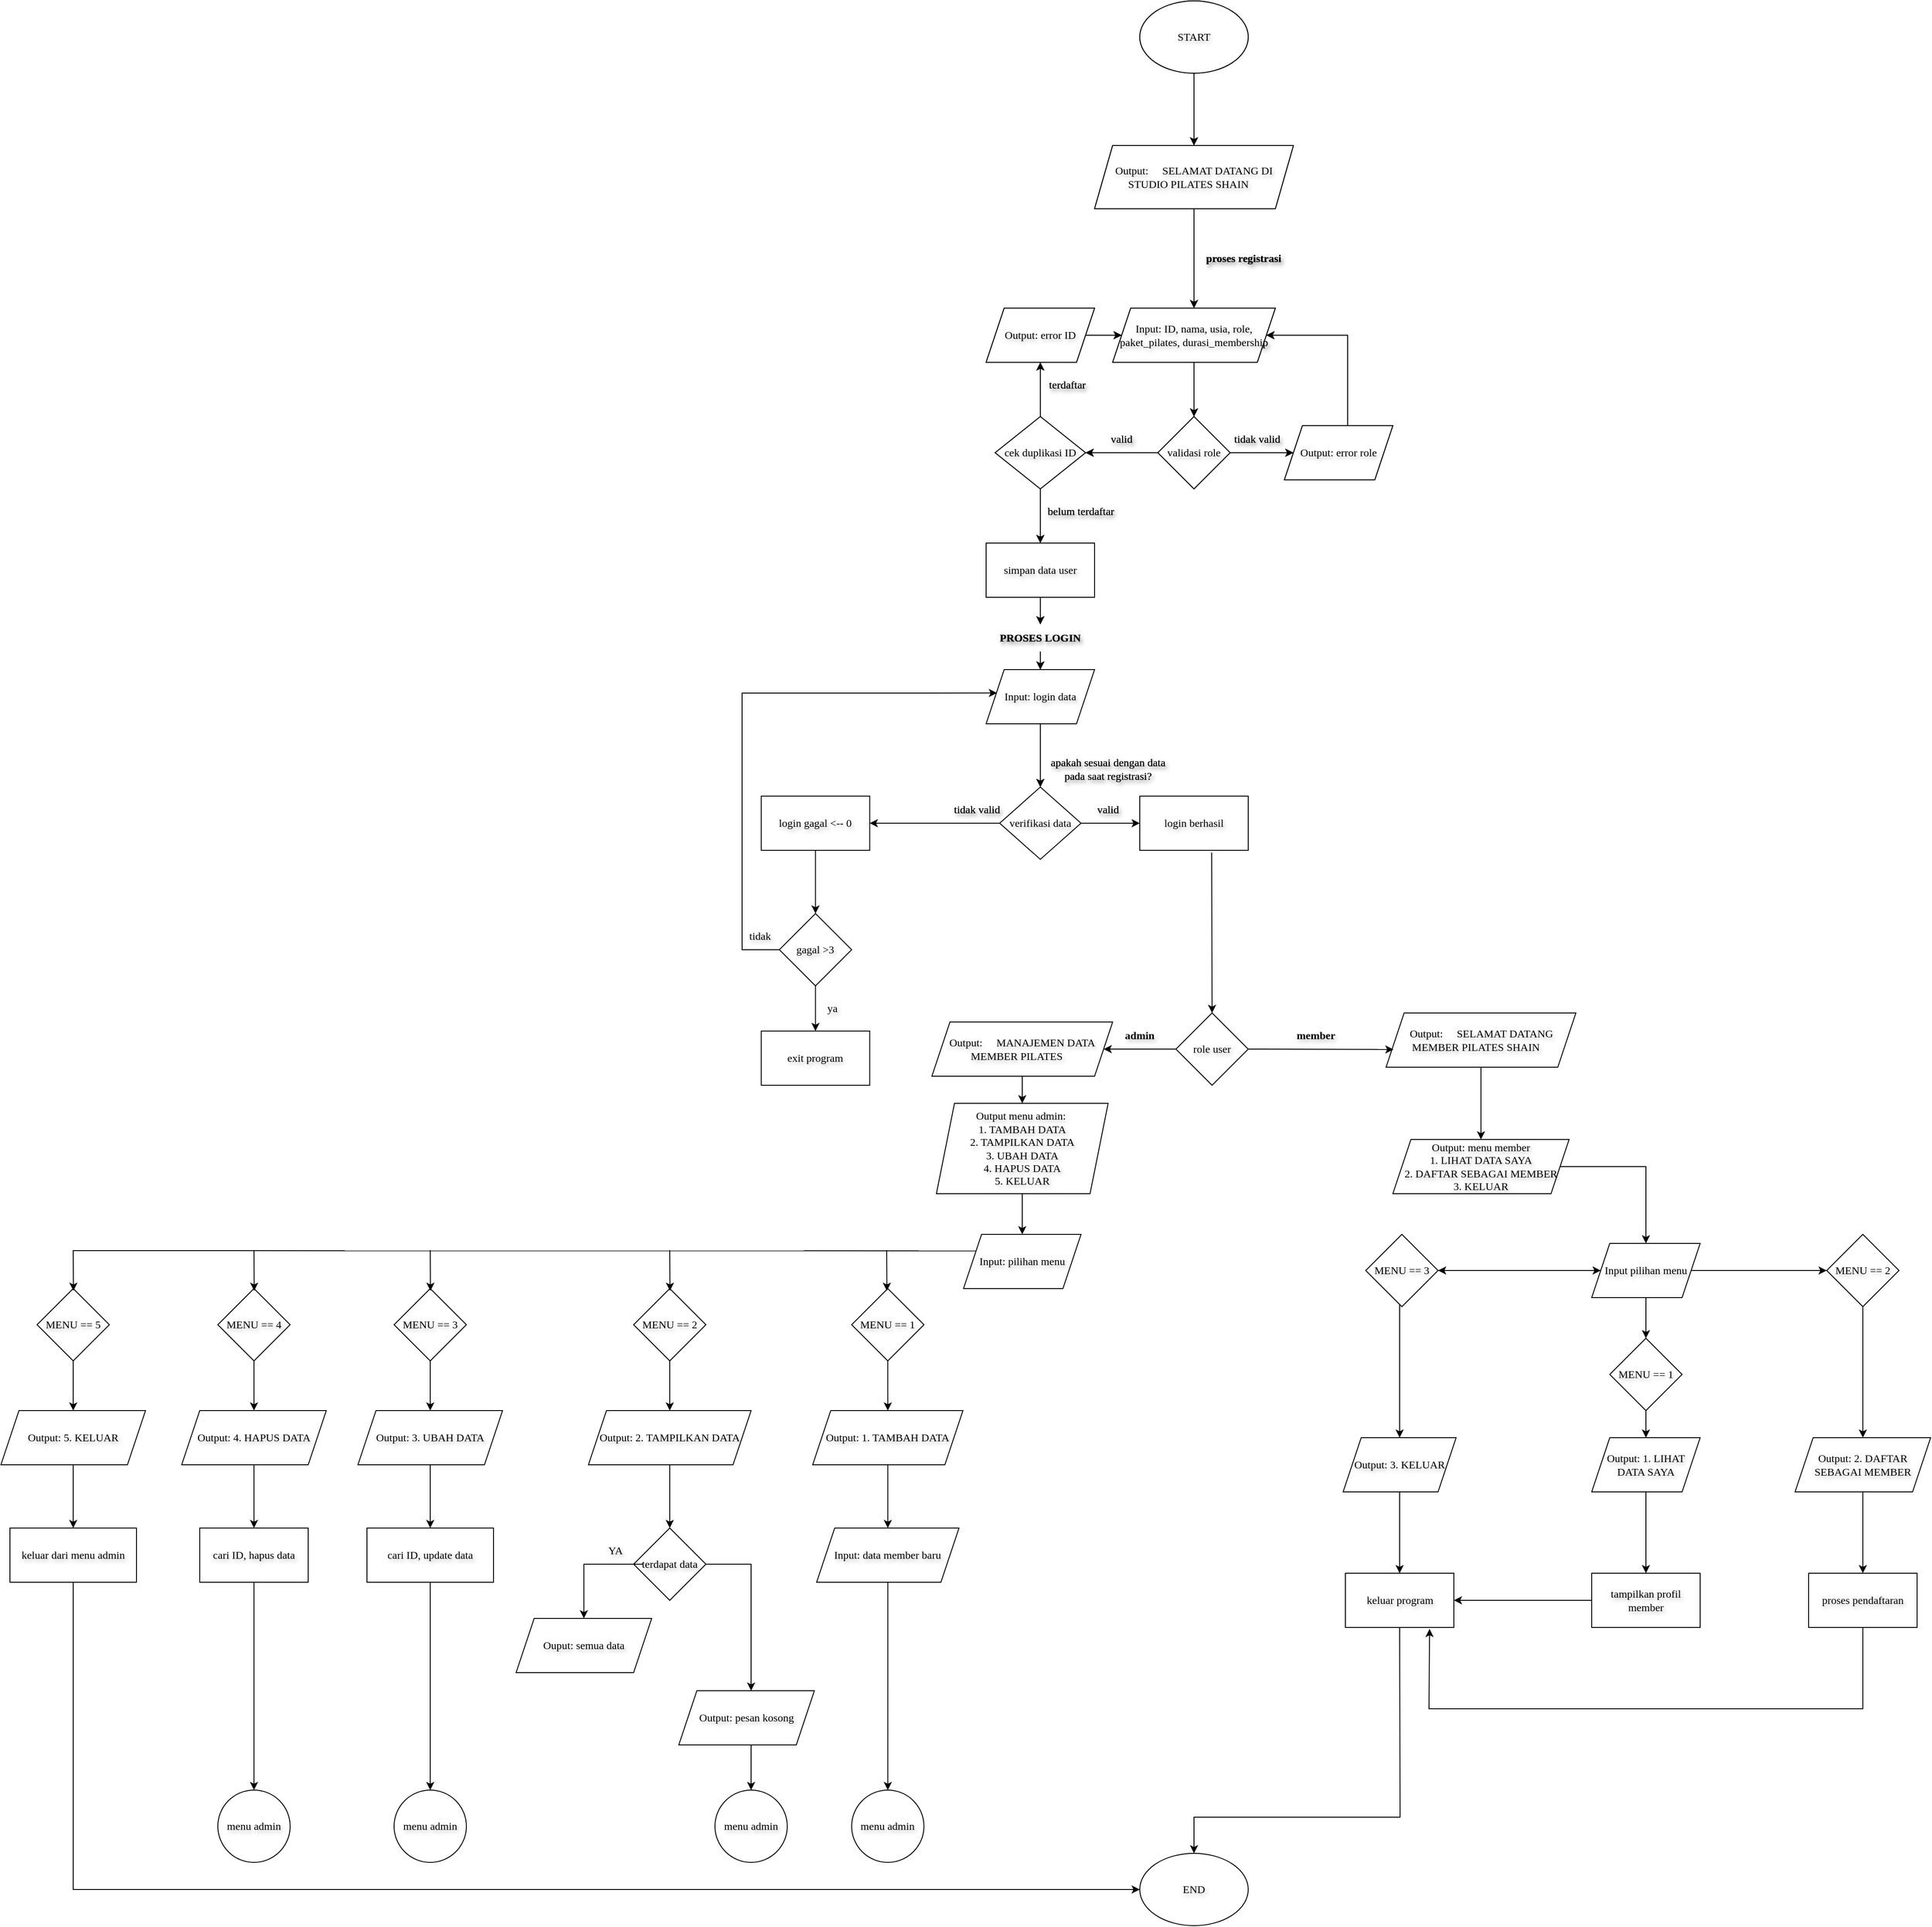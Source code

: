 <mxfile version="28.2.7" pages="2">
  <diagram name="Page-1" id="k5eqfjeOniJz2PzSPmWd">
    <mxGraphModel dx="2814" dy="458" grid="1" gridSize="10" guides="1" tooltips="1" connect="1" arrows="1" fold="1" page="1" pageScale="1" pageWidth="850" pageHeight="1100" background="light-dark(#FFFFFF,#331A00)" math="0" shadow="0">
      <root>
        <mxCell id="0" />
        <mxCell id="1" parent="0" />
        <mxCell id="80GHMLSTTXtTblzUJekx-1" value="" style="edgeStyle=orthogonalEdgeStyle;rounded=0;orthogonalLoop=1;jettySize=auto;html=1;fontFamily=Times New Roman;labelBackgroundColor=none;fontColor=default;textShadow=1;" edge="1" parent="1" source="80GHMLSTTXtTblzUJekx-2" target="80GHMLSTTXtTblzUJekx-4">
          <mxGeometry relative="1" as="geometry" />
        </mxCell>
        <mxCell id="80GHMLSTTXtTblzUJekx-2" value="START" style="ellipse;whiteSpace=wrap;html=1;fontFamily=Times New Roman;labelBackgroundColor=none;textShadow=1;" vertex="1" parent="1">
          <mxGeometry x="360" y="30" width="120" height="80" as="geometry" />
        </mxCell>
        <mxCell id="80GHMLSTTXtTblzUJekx-3" value="" style="edgeStyle=orthogonalEdgeStyle;rounded=0;orthogonalLoop=1;jettySize=auto;html=1;entryX=0.5;entryY=0;entryDx=0;entryDy=0;fontFamily=Times New Roman;labelBackgroundColor=none;fontColor=default;textShadow=1;" edge="1" parent="1" source="80GHMLSTTXtTblzUJekx-4" target="80GHMLSTTXtTblzUJekx-6">
          <mxGeometry relative="1" as="geometry">
            <mxPoint x="420" y="290" as="targetPoint" />
          </mxGeometry>
        </mxCell>
        <mxCell id="80GHMLSTTXtTblzUJekx-4" value="Output:&amp;nbsp;🎀 SELAMAT DATANG DI STUDIO PILATES SHAIN 🎀" style="shape=parallelogram;perimeter=parallelogramPerimeter;whiteSpace=wrap;html=1;fixedSize=1;fontFamily=Times New Roman;labelBackgroundColor=none;textShadow=1;" vertex="1" parent="1">
          <mxGeometry x="310" y="190" width="220" height="70" as="geometry" />
        </mxCell>
        <mxCell id="80GHMLSTTXtTblzUJekx-5" value="" style="edgeStyle=orthogonalEdgeStyle;rounded=0;orthogonalLoop=1;jettySize=auto;html=1;fontFamily=Times New Roman;labelBackgroundColor=none;fontColor=default;textShadow=1;" edge="1" parent="1" source="80GHMLSTTXtTblzUJekx-6" target="80GHMLSTTXtTblzUJekx-9">
          <mxGeometry relative="1" as="geometry" />
        </mxCell>
        <mxCell id="80GHMLSTTXtTblzUJekx-6" value="Input: ID, nama, usia, role, paket_pilates, durasi_membership" style="shape=parallelogram;perimeter=parallelogramPerimeter;whiteSpace=wrap;html=1;fixedSize=1;fontFamily=Times New Roman;labelBackgroundColor=none;textShadow=1;" vertex="1" parent="1">
          <mxGeometry x="330" y="370" width="180" height="60" as="geometry" />
        </mxCell>
        <mxCell id="80GHMLSTTXtTblzUJekx-7" value="" style="edgeStyle=orthogonalEdgeStyle;rounded=0;orthogonalLoop=1;jettySize=auto;html=1;fontFamily=Times New Roman;labelBackgroundColor=none;fontColor=default;textShadow=1;" edge="1" parent="1" source="80GHMLSTTXtTblzUJekx-9" target="80GHMLSTTXtTblzUJekx-12">
          <mxGeometry relative="1" as="geometry" />
        </mxCell>
        <mxCell id="80GHMLSTTXtTblzUJekx-8" value="" style="edgeStyle=orthogonalEdgeStyle;rounded=0;orthogonalLoop=1;jettySize=auto;html=1;fontFamily=Times New Roman;labelBackgroundColor=none;fontColor=default;textShadow=1;" edge="1" parent="1" source="80GHMLSTTXtTblzUJekx-9">
          <mxGeometry relative="1" as="geometry">
            <mxPoint x="530" y="530" as="targetPoint" />
          </mxGeometry>
        </mxCell>
        <mxCell id="80GHMLSTTXtTblzUJekx-9" value="validasi role" style="rhombus;whiteSpace=wrap;html=1;fontFamily=Times New Roman;labelBackgroundColor=none;textShadow=1;" vertex="1" parent="1">
          <mxGeometry x="380" y="490" width="80" height="80" as="geometry" />
        </mxCell>
        <mxCell id="80GHMLSTTXtTblzUJekx-10" value="" style="edgeStyle=orthogonalEdgeStyle;rounded=0;orthogonalLoop=1;jettySize=auto;html=1;fontFamily=Times New Roman;labelBackgroundColor=none;fontColor=default;textShadow=1;" edge="1" parent="1" source="80GHMLSTTXtTblzUJekx-12" target="80GHMLSTTXtTblzUJekx-17">
          <mxGeometry relative="1" as="geometry" />
        </mxCell>
        <mxCell id="80GHMLSTTXtTblzUJekx-11" value="" style="edgeStyle=orthogonalEdgeStyle;rounded=0;orthogonalLoop=1;jettySize=auto;html=1;fontFamily=Times New Roman;labelBackgroundColor=none;fontColor=default;textShadow=1;" edge="1" parent="1" source="80GHMLSTTXtTblzUJekx-12" target="80GHMLSTTXtTblzUJekx-21">
          <mxGeometry relative="1" as="geometry" />
        </mxCell>
        <mxCell id="80GHMLSTTXtTblzUJekx-12" value="cek duplikasi ID" style="rhombus;whiteSpace=wrap;html=1;fontFamily=Times New Roman;labelBackgroundColor=none;textShadow=1;" vertex="1" parent="1">
          <mxGeometry x="200" y="490" width="100" height="80" as="geometry" />
        </mxCell>
        <mxCell id="80GHMLSTTXtTblzUJekx-13" value="tidak valid" style="text;html=1;whiteSpace=wrap;strokeColor=none;fillColor=none;align=center;verticalAlign=middle;rounded=0;fontFamily=Times New Roman;labelBackgroundColor=none;textShadow=1;" vertex="1" parent="1">
          <mxGeometry x="460" y="500" width="60" height="30" as="geometry" />
        </mxCell>
        <mxCell id="80GHMLSTTXtTblzUJekx-14" value="Output: error role" style="shape=parallelogram;perimeter=parallelogramPerimeter;whiteSpace=wrap;html=1;fixedSize=1;fontFamily=Times New Roman;labelBackgroundColor=none;textShadow=1;" vertex="1" parent="1">
          <mxGeometry x="520" y="500" width="120" height="60" as="geometry" />
        </mxCell>
        <mxCell id="80GHMLSTTXtTblzUJekx-15" value="valid" style="text;html=1;whiteSpace=wrap;strokeColor=none;fillColor=none;align=center;verticalAlign=middle;rounded=0;fontFamily=Times New Roman;labelBackgroundColor=none;textShadow=1;" vertex="1" parent="1">
          <mxGeometry x="310" y="500" width="60" height="30" as="geometry" />
        </mxCell>
        <mxCell id="80GHMLSTTXtTblzUJekx-16" value="" style="edgeStyle=orthogonalEdgeStyle;rounded=0;orthogonalLoop=1;jettySize=auto;html=1;fontFamily=Times New Roman;labelBackgroundColor=none;fontColor=default;textShadow=1;" edge="1" parent="1" source="80GHMLSTTXtTblzUJekx-17" target="80GHMLSTTXtTblzUJekx-6">
          <mxGeometry relative="1" as="geometry" />
        </mxCell>
        <mxCell id="80GHMLSTTXtTblzUJekx-17" value="Output: error ID" style="shape=parallelogram;perimeter=parallelogramPerimeter;whiteSpace=wrap;html=1;fixedSize=1;fontFamily=Times New Roman;labelBackgroundColor=none;textShadow=1;" vertex="1" parent="1">
          <mxGeometry x="190" y="370" width="120" height="60" as="geometry" />
        </mxCell>
        <mxCell id="80GHMLSTTXtTblzUJekx-18" value="terdaftar" style="text;html=1;whiteSpace=wrap;strokeColor=none;fillColor=none;align=center;verticalAlign=middle;rounded=0;fontFamily=Times New Roman;labelBackgroundColor=none;textShadow=1;" vertex="1" parent="1">
          <mxGeometry x="250" y="440" width="60" height="30" as="geometry" />
        </mxCell>
        <mxCell id="80GHMLSTTXtTblzUJekx-19" value="belum terdaftar" style="text;html=1;whiteSpace=wrap;strokeColor=none;fillColor=none;align=center;verticalAlign=middle;rounded=0;fontFamily=Times New Roman;labelBackgroundColor=none;textShadow=1;" vertex="1" parent="1">
          <mxGeometry x="250" y="580" width="90" height="30" as="geometry" />
        </mxCell>
        <mxCell id="80GHMLSTTXtTblzUJekx-20" value="" style="edgeStyle=orthogonalEdgeStyle;rounded=0;orthogonalLoop=1;jettySize=auto;html=1;fontFamily=Times New Roman;labelBackgroundColor=none;fontColor=default;textShadow=1;" edge="1" parent="1" source="80GHMLSTTXtTblzUJekx-27" target="80GHMLSTTXtTblzUJekx-25">
          <mxGeometry relative="1" as="geometry" />
        </mxCell>
        <mxCell id="80GHMLSTTXtTblzUJekx-21" value="simpan data user" style="rounded=0;whiteSpace=wrap;html=1;fontFamily=Times New Roman;labelBackgroundColor=none;textShadow=1;" vertex="1" parent="1">
          <mxGeometry x="190" y="630" width="120" height="60" as="geometry" />
        </mxCell>
        <mxCell id="80GHMLSTTXtTblzUJekx-22" value="" style="endArrow=classic;html=1;rounded=0;entryX=1;entryY=0.5;entryDx=0;entryDy=0;fontFamily=Times New Roman;labelBackgroundColor=none;fontColor=default;textShadow=1;" edge="1" parent="1" target="80GHMLSTTXtTblzUJekx-6">
          <mxGeometry width="50" height="50" relative="1" as="geometry">
            <mxPoint x="590" y="500" as="sourcePoint" />
            <mxPoint x="510" y="400" as="targetPoint" />
            <Array as="points">
              <mxPoint x="590" y="400" />
            </Array>
          </mxGeometry>
        </mxCell>
        <mxCell id="80GHMLSTTXtTblzUJekx-23" value="&lt;b&gt;proses registrasi&lt;/b&gt;" style="text;html=1;whiteSpace=wrap;strokeColor=none;fillColor=none;align=center;verticalAlign=middle;rounded=0;fontFamily=Times New Roman;labelBackgroundColor=none;textShadow=1;" vertex="1" parent="1">
          <mxGeometry x="425" y="300" width="100" height="30" as="geometry" />
        </mxCell>
        <mxCell id="80GHMLSTTXtTblzUJekx-24" value="" style="edgeStyle=orthogonalEdgeStyle;rounded=0;orthogonalLoop=1;jettySize=auto;html=1;fontFamily=Times New Roman;labelBackgroundColor=none;fontColor=default;textShadow=1;" edge="1" parent="1" source="80GHMLSTTXtTblzUJekx-25" target="80GHMLSTTXtTblzUJekx-30">
          <mxGeometry relative="1" as="geometry" />
        </mxCell>
        <mxCell id="80GHMLSTTXtTblzUJekx-25" value="Input: login data" style="shape=parallelogram;perimeter=parallelogramPerimeter;whiteSpace=wrap;html=1;fixedSize=1;rounded=0;fontFamily=Times New Roman;labelBackgroundColor=none;textShadow=1;" vertex="1" parent="1">
          <mxGeometry x="190" y="770" width="120" height="60" as="geometry" />
        </mxCell>
        <mxCell id="80GHMLSTTXtTblzUJekx-26" value="" style="edgeStyle=orthogonalEdgeStyle;rounded=0;orthogonalLoop=1;jettySize=auto;html=1;fontFamily=Times New Roman;labelBackgroundColor=none;fontColor=default;textShadow=1;" edge="1" parent="1" source="80GHMLSTTXtTblzUJekx-21" target="80GHMLSTTXtTblzUJekx-27">
          <mxGeometry relative="1" as="geometry">
            <mxPoint x="250" y="690" as="sourcePoint" />
            <mxPoint x="250" y="770" as="targetPoint" />
          </mxGeometry>
        </mxCell>
        <mxCell id="80GHMLSTTXtTblzUJekx-27" value="&lt;b&gt;PROSES LOGIN&lt;/b&gt;" style="text;html=1;whiteSpace=wrap;strokeColor=none;fillColor=none;align=center;verticalAlign=middle;rounded=0;fontFamily=Times New Roman;labelBackgroundColor=none;textShadow=1;" vertex="1" parent="1">
          <mxGeometry x="200" y="720" width="100" height="30" as="geometry" />
        </mxCell>
        <mxCell id="80GHMLSTTXtTblzUJekx-28" value="" style="edgeStyle=orthogonalEdgeStyle;rounded=0;orthogonalLoop=1;jettySize=auto;html=1;fontFamily=Times New Roman;labelBackgroundColor=none;fontColor=default;textShadow=1;" edge="1" parent="1" source="80GHMLSTTXtTblzUJekx-30" target="80GHMLSTTXtTblzUJekx-33">
          <mxGeometry relative="1" as="geometry" />
        </mxCell>
        <mxCell id="80GHMLSTTXtTblzUJekx-29" value="" style="edgeStyle=orthogonalEdgeStyle;rounded=0;orthogonalLoop=1;jettySize=auto;html=1;fontFamily=Times New Roman;labelBackgroundColor=none;fontColor=default;textShadow=1;" edge="1" parent="1" source="80GHMLSTTXtTblzUJekx-30" target="80GHMLSTTXtTblzUJekx-36">
          <mxGeometry relative="1" as="geometry" />
        </mxCell>
        <mxCell id="80GHMLSTTXtTblzUJekx-30" value="verifikasi data" style="rhombus;whiteSpace=wrap;html=1;rounded=0;fontFamily=Times New Roman;labelBackgroundColor=none;textShadow=1;" vertex="1" parent="1">
          <mxGeometry x="205" y="900" width="90" height="80" as="geometry" />
        </mxCell>
        <mxCell id="80GHMLSTTXtTblzUJekx-31" value="apakah sesuai dengan data pada saat registrasi?" style="text;html=1;whiteSpace=wrap;strokeColor=none;fillColor=none;align=center;verticalAlign=middle;rounded=0;fontFamily=Times New Roman;labelBackgroundColor=none;textShadow=1;" vertex="1" parent="1">
          <mxGeometry x="250" y="880" width="150" as="geometry" />
        </mxCell>
        <mxCell id="80GHMLSTTXtTblzUJekx-32" value="" style="edgeStyle=orthogonalEdgeStyle;rounded=0;orthogonalLoop=1;jettySize=auto;html=1;fontFamily=Times New Roman;labelBackgroundColor=none;fontColor=default;textShadow=1;" edge="1" parent="1" source="80GHMLSTTXtTblzUJekx-33" target="80GHMLSTTXtTblzUJekx-38">
          <mxGeometry relative="1" as="geometry" />
        </mxCell>
        <mxCell id="80GHMLSTTXtTblzUJekx-33" value="&lt;span style=&quot;font-weight: normal;&quot;&gt;login gagal &amp;lt;-- 0&lt;/span&gt;" style="whiteSpace=wrap;html=1;rounded=0;fontStyle=1;fontFamily=Times New Roman;labelBackgroundColor=none;textShadow=1;" vertex="1" parent="1">
          <mxGeometry x="-58.76" y="910" width="120" height="60" as="geometry" />
        </mxCell>
        <mxCell id="80GHMLSTTXtTblzUJekx-34" value="tidak valid" style="text;html=1;whiteSpace=wrap;strokeColor=none;fillColor=none;align=center;verticalAlign=middle;rounded=0;fontFamily=Times New Roman;labelBackgroundColor=none;textShadow=1;" vertex="1" parent="1">
          <mxGeometry x="150" y="910" width="60" height="30" as="geometry" />
        </mxCell>
        <mxCell id="80GHMLSTTXtTblzUJekx-36" value="login berhasil" style="whiteSpace=wrap;html=1;rounded=0;fontFamily=Times New Roman;labelBackgroundColor=none;textShadow=1;" vertex="1" parent="1">
          <mxGeometry x="360" y="910" width="120" height="60" as="geometry" />
        </mxCell>
        <mxCell id="80GHMLSTTXtTblzUJekx-37" value="valid" style="text;html=1;whiteSpace=wrap;strokeColor=none;fillColor=none;align=center;verticalAlign=middle;rounded=0;fontFamily=Times New Roman;labelBackgroundColor=none;textShadow=1;" vertex="1" parent="1">
          <mxGeometry x="295" y="910" width="60" height="30" as="geometry" />
        </mxCell>
        <mxCell id="80GHMLSTTXtTblzUJekx-38" value="&lt;span style=&quot;font-weight: normal;&quot;&gt;gagal &amp;gt;3&lt;/span&gt;" style="rhombus;whiteSpace=wrap;html=1;rounded=0;fontStyle=1;fontFamily=Times New Roman;labelBackgroundColor=none;textShadow=1;" vertex="1" parent="1">
          <mxGeometry x="-38.76" y="1040" width="80" height="80" as="geometry" />
        </mxCell>
        <mxCell id="80GHMLSTTXtTblzUJekx-44" value="" style="edgeStyle=orthogonalEdgeStyle;rounded=0;orthogonalLoop=1;jettySize=auto;html=1;fontFamily=Times New Roman;labelBackgroundColor=none;fontColor=default;textShadow=1;" edge="1" parent="1" source="80GHMLSTTXtTblzUJekx-45" target="80GHMLSTTXtTblzUJekx-47">
          <mxGeometry relative="1" as="geometry" />
        </mxCell>
        <mxCell id="80GHMLSTTXtTblzUJekx-45" value="START" style="ellipse;whiteSpace=wrap;html=1;fontFamily=Times New Roman;labelBackgroundColor=none;textShadow=1;" vertex="1" parent="1">
          <mxGeometry x="360" y="30" width="120" height="80" as="geometry" />
        </mxCell>
        <mxCell id="80GHMLSTTXtTblzUJekx-46" value="" style="edgeStyle=orthogonalEdgeStyle;rounded=0;orthogonalLoop=1;jettySize=auto;html=1;entryX=0.5;entryY=0;entryDx=0;entryDy=0;fontFamily=Times New Roman;labelBackgroundColor=none;fontColor=default;textShadow=1;" edge="1" parent="1" source="80GHMLSTTXtTblzUJekx-47" target="80GHMLSTTXtTblzUJekx-49">
          <mxGeometry relative="1" as="geometry">
            <mxPoint x="420" y="290" as="targetPoint" />
          </mxGeometry>
        </mxCell>
        <mxCell id="80GHMLSTTXtTblzUJekx-47" value="Output:&amp;nbsp;🎀 SELAMAT DATANG DI STUDIO PILATES SHAIN 🎀" style="shape=parallelogram;perimeter=parallelogramPerimeter;whiteSpace=wrap;html=1;fixedSize=1;fontFamily=Times New Roman;labelBackgroundColor=none;textShadow=1;" vertex="1" parent="1">
          <mxGeometry x="310" y="190" width="220" height="70" as="geometry" />
        </mxCell>
        <mxCell id="80GHMLSTTXtTblzUJekx-48" value="" style="edgeStyle=orthogonalEdgeStyle;rounded=0;orthogonalLoop=1;jettySize=auto;html=1;fontFamily=Times New Roman;labelBackgroundColor=none;fontColor=default;textShadow=1;" edge="1" parent="1" source="80GHMLSTTXtTblzUJekx-49" target="80GHMLSTTXtTblzUJekx-52">
          <mxGeometry relative="1" as="geometry" />
        </mxCell>
        <mxCell id="80GHMLSTTXtTblzUJekx-49" value="Input: ID, nama, usia, role, paket_pilates, durasi_membership" style="shape=parallelogram;perimeter=parallelogramPerimeter;whiteSpace=wrap;html=1;fixedSize=1;fontFamily=Times New Roman;labelBackgroundColor=none;textShadow=1;" vertex="1" parent="1">
          <mxGeometry x="330" y="370" width="180" height="60" as="geometry" />
        </mxCell>
        <mxCell id="80GHMLSTTXtTblzUJekx-50" value="" style="edgeStyle=orthogonalEdgeStyle;rounded=0;orthogonalLoop=1;jettySize=auto;html=1;fontFamily=Times New Roman;labelBackgroundColor=none;fontColor=default;textShadow=1;" edge="1" parent="1" source="80GHMLSTTXtTblzUJekx-52" target="80GHMLSTTXtTblzUJekx-55">
          <mxGeometry relative="1" as="geometry" />
        </mxCell>
        <mxCell id="80GHMLSTTXtTblzUJekx-51" value="" style="edgeStyle=orthogonalEdgeStyle;rounded=0;orthogonalLoop=1;jettySize=auto;html=1;fontFamily=Times New Roman;labelBackgroundColor=none;fontColor=default;textShadow=1;" edge="1" parent="1" source="80GHMLSTTXtTblzUJekx-52">
          <mxGeometry relative="1" as="geometry">
            <mxPoint x="530" y="530" as="targetPoint" />
          </mxGeometry>
        </mxCell>
        <mxCell id="80GHMLSTTXtTblzUJekx-52" value="validasi role" style="rhombus;whiteSpace=wrap;html=1;fontFamily=Times New Roman;labelBackgroundColor=none;textShadow=1;" vertex="1" parent="1">
          <mxGeometry x="380" y="490" width="80" height="80" as="geometry" />
        </mxCell>
        <mxCell id="80GHMLSTTXtTblzUJekx-53" value="" style="edgeStyle=orthogonalEdgeStyle;rounded=0;orthogonalLoop=1;jettySize=auto;html=1;fontFamily=Times New Roman;labelBackgroundColor=none;fontColor=default;textShadow=1;" edge="1" parent="1" source="80GHMLSTTXtTblzUJekx-55" target="80GHMLSTTXtTblzUJekx-60">
          <mxGeometry relative="1" as="geometry" />
        </mxCell>
        <mxCell id="80GHMLSTTXtTblzUJekx-54" value="" style="edgeStyle=orthogonalEdgeStyle;rounded=0;orthogonalLoop=1;jettySize=auto;html=1;fontFamily=Times New Roman;labelBackgroundColor=none;fontColor=default;textShadow=1;" edge="1" parent="1" source="80GHMLSTTXtTblzUJekx-55" target="80GHMLSTTXtTblzUJekx-64">
          <mxGeometry relative="1" as="geometry" />
        </mxCell>
        <mxCell id="80GHMLSTTXtTblzUJekx-55" value="cek duplikasi ID" style="rhombus;whiteSpace=wrap;html=1;fontFamily=Times New Roman;labelBackgroundColor=none;textShadow=1;" vertex="1" parent="1">
          <mxGeometry x="200" y="490" width="100" height="80" as="geometry" />
        </mxCell>
        <mxCell id="80GHMLSTTXtTblzUJekx-56" value="tidak valid" style="text;html=1;whiteSpace=wrap;strokeColor=none;fillColor=none;align=center;verticalAlign=middle;rounded=0;fontFamily=Times New Roman;labelBackgroundColor=none;textShadow=1;" vertex="1" parent="1">
          <mxGeometry x="460" y="500" width="60" height="30" as="geometry" />
        </mxCell>
        <mxCell id="80GHMLSTTXtTblzUJekx-57" value="Output: error role" style="shape=parallelogram;perimeter=parallelogramPerimeter;whiteSpace=wrap;html=1;fixedSize=1;fontFamily=Times New Roman;labelBackgroundColor=none;textShadow=1;" vertex="1" parent="1">
          <mxGeometry x="520" y="500" width="120" height="60" as="geometry" />
        </mxCell>
        <mxCell id="80GHMLSTTXtTblzUJekx-58" value="valid" style="text;html=1;whiteSpace=wrap;strokeColor=none;fillColor=none;align=center;verticalAlign=middle;rounded=0;fontFamily=Times New Roman;labelBackgroundColor=none;textShadow=1;" vertex="1" parent="1">
          <mxGeometry x="310" y="500" width="60" height="30" as="geometry" />
        </mxCell>
        <mxCell id="80GHMLSTTXtTblzUJekx-59" value="" style="edgeStyle=orthogonalEdgeStyle;rounded=0;orthogonalLoop=1;jettySize=auto;html=1;fontFamily=Times New Roman;labelBackgroundColor=none;fontColor=default;textShadow=1;" edge="1" parent="1" source="80GHMLSTTXtTblzUJekx-60" target="80GHMLSTTXtTblzUJekx-49">
          <mxGeometry relative="1" as="geometry" />
        </mxCell>
        <mxCell id="80GHMLSTTXtTblzUJekx-60" value="Output: error ID" style="shape=parallelogram;perimeter=parallelogramPerimeter;whiteSpace=wrap;html=1;fixedSize=1;fontFamily=Times New Roman;labelBackgroundColor=none;textShadow=1;" vertex="1" parent="1">
          <mxGeometry x="190" y="370" width="120" height="60" as="geometry" />
        </mxCell>
        <mxCell id="80GHMLSTTXtTblzUJekx-61" value="terdaftar" style="text;html=1;whiteSpace=wrap;strokeColor=none;fillColor=none;align=center;verticalAlign=middle;rounded=0;fontFamily=Times New Roman;labelBackgroundColor=none;textShadow=1;" vertex="1" parent="1">
          <mxGeometry x="250" y="440" width="60" height="30" as="geometry" />
        </mxCell>
        <mxCell id="80GHMLSTTXtTblzUJekx-62" value="belum terdaftar" style="text;html=1;whiteSpace=wrap;strokeColor=none;fillColor=none;align=center;verticalAlign=middle;rounded=0;fontFamily=Times New Roman;labelBackgroundColor=none;textShadow=1;" vertex="1" parent="1">
          <mxGeometry x="250" y="580" width="90" height="30" as="geometry" />
        </mxCell>
        <mxCell id="80GHMLSTTXtTblzUJekx-63" value="" style="edgeStyle=orthogonalEdgeStyle;rounded=0;orthogonalLoop=1;jettySize=auto;html=1;fontFamily=Times New Roman;labelBackgroundColor=none;fontColor=default;textShadow=1;" edge="1" parent="1" source="80GHMLSTTXtTblzUJekx-70">
          <mxGeometry relative="1" as="geometry">
            <mxPoint x="250" y="770" as="targetPoint" />
          </mxGeometry>
        </mxCell>
        <mxCell id="80GHMLSTTXtTblzUJekx-64" value="simpan data user" style="rounded=0;whiteSpace=wrap;html=1;fontFamily=Times New Roman;labelBackgroundColor=none;textShadow=1;" vertex="1" parent="1">
          <mxGeometry x="190" y="630" width="120" height="60" as="geometry" />
        </mxCell>
        <mxCell id="80GHMLSTTXtTblzUJekx-65" value="" style="endArrow=classic;html=1;rounded=0;entryX=1;entryY=0.5;entryDx=0;entryDy=0;fontFamily=Times New Roman;labelBackgroundColor=none;fontColor=default;textShadow=1;" edge="1" parent="1" target="80GHMLSTTXtTblzUJekx-49">
          <mxGeometry width="50" height="50" relative="1" as="geometry">
            <mxPoint x="590" y="500" as="sourcePoint" />
            <mxPoint x="510" y="400" as="targetPoint" />
            <Array as="points">
              <mxPoint x="590" y="400" />
            </Array>
          </mxGeometry>
        </mxCell>
        <mxCell id="80GHMLSTTXtTblzUJekx-66" value="&lt;b&gt;proses registrasi&lt;/b&gt;" style="text;html=1;whiteSpace=wrap;strokeColor=none;fillColor=none;align=center;verticalAlign=middle;rounded=0;fontFamily=Times New Roman;labelBackgroundColor=none;textShadow=1;" vertex="1" parent="1">
          <mxGeometry x="425" y="300" width="100" height="30" as="geometry" />
        </mxCell>
        <mxCell id="80GHMLSTTXtTblzUJekx-67" value="" style="edgeStyle=orthogonalEdgeStyle;rounded=0;orthogonalLoop=1;jettySize=auto;html=1;fontFamily=Times New Roman;labelBackgroundColor=none;fontColor=default;textShadow=1;" edge="1" parent="1">
          <mxGeometry relative="1" as="geometry">
            <mxPoint x="250" y="830" as="sourcePoint" />
            <mxPoint x="250" y="900" as="targetPoint" />
          </mxGeometry>
        </mxCell>
        <mxCell id="80GHMLSTTXtTblzUJekx-69" value="" style="edgeStyle=orthogonalEdgeStyle;rounded=0;orthogonalLoop=1;jettySize=auto;html=1;fontFamily=Times New Roman;labelBackgroundColor=none;fontColor=default;textShadow=1;" edge="1" parent="1" source="80GHMLSTTXtTblzUJekx-64" target="80GHMLSTTXtTblzUJekx-70">
          <mxGeometry relative="1" as="geometry">
            <mxPoint x="250" y="690" as="sourcePoint" />
            <mxPoint x="250" y="770" as="targetPoint" />
          </mxGeometry>
        </mxCell>
        <mxCell id="80GHMLSTTXtTblzUJekx-70" value="&lt;b&gt;PROSES LOGIN&lt;/b&gt;" style="text;html=1;whiteSpace=wrap;strokeColor=none;fillColor=none;align=center;verticalAlign=middle;rounded=0;fontFamily=Times New Roman;labelBackgroundColor=none;textShadow=1;" vertex="1" parent="1">
          <mxGeometry x="200" y="720" width="100" height="30" as="geometry" />
        </mxCell>
        <mxCell id="80GHMLSTTXtTblzUJekx-74" value="apakah sesuai dengan data pada saat registrasi?" style="text;html=1;whiteSpace=wrap;strokeColor=none;fillColor=none;align=center;verticalAlign=middle;rounded=0;fontFamily=Times New Roman;labelBackgroundColor=none;textShadow=1;" vertex="1" parent="1">
          <mxGeometry x="250" y="880" width="150" as="geometry" />
        </mxCell>
        <mxCell id="80GHMLSTTXtTblzUJekx-77" value="tidak valid" style="text;html=1;whiteSpace=wrap;strokeColor=none;fillColor=none;align=center;verticalAlign=middle;rounded=0;fontFamily=Times New Roman;labelBackgroundColor=none;textShadow=1;" vertex="1" parent="1">
          <mxGeometry x="150" y="910" width="60" height="30" as="geometry" />
        </mxCell>
        <mxCell id="80GHMLSTTXtTblzUJekx-80" value="valid" style="text;html=1;whiteSpace=wrap;strokeColor=none;fillColor=none;align=center;verticalAlign=middle;rounded=0;fontFamily=Times New Roman;labelBackgroundColor=none;textShadow=1;" vertex="1" parent="1">
          <mxGeometry x="295" y="910" width="60" height="30" as="geometry" />
        </mxCell>
        <mxCell id="80GHMLSTTXtTblzUJekx-81" value="" style="edgeStyle=orthogonalEdgeStyle;rounded=0;orthogonalLoop=1;jettySize=auto;html=1;fontFamily=Times New Roman;labelBackgroundColor=none;fontColor=default;exitX=0.5;exitY=1;exitDx=0;exitDy=0;textShadow=1;" edge="1" parent="1" source="80GHMLSTTXtTblzUJekx-38" target="80GHMLSTTXtTblzUJekx-85">
          <mxGeometry relative="1" as="geometry">
            <mxPoint x="80" y="1120" as="sourcePoint" />
          </mxGeometry>
        </mxCell>
        <mxCell id="80GHMLSTTXtTblzUJekx-83" value="" style="endArrow=classic;html=1;rounded=0;entryX=0.1;entryY=0.432;entryDx=0;entryDy=0;entryPerimeter=0;fontFamily=Times New Roman;labelBackgroundColor=none;fontColor=default;exitX=0;exitY=0.5;exitDx=0;exitDy=0;textShadow=1;" edge="1" parent="1" source="80GHMLSTTXtTblzUJekx-38">
          <mxGeometry width="50" height="50" relative="1" as="geometry">
            <mxPoint x="40" y="1080" as="sourcePoint" />
            <mxPoint x="202.0" y="795.92" as="targetPoint" />
            <Array as="points">
              <mxPoint x="-80" y="1080" />
              <mxPoint x="-80" y="796" />
            </Array>
          </mxGeometry>
        </mxCell>
        <mxCell id="80GHMLSTTXtTblzUJekx-84" value="tidak" style="text;html=1;whiteSpace=wrap;strokeColor=none;fillColor=none;align=center;verticalAlign=middle;rounded=0;fontFamily=Times New Roman;labelBackgroundColor=none;textShadow=1;" vertex="1" parent="1">
          <mxGeometry x="-90" y="1050" width="60" height="30" as="geometry" />
        </mxCell>
        <mxCell id="80GHMLSTTXtTblzUJekx-85" value="&lt;span style=&quot;font-weight: normal;&quot;&gt;exit program&lt;/span&gt;" style="whiteSpace=wrap;html=1;rounded=0;fontStyle=1;fontFamily=Times New Roman;labelBackgroundColor=none;textShadow=1;" vertex="1" parent="1">
          <mxGeometry x="-58.76" y="1170" width="120" height="60" as="geometry" />
        </mxCell>
        <mxCell id="80GHMLSTTXtTblzUJekx-86" value="ya" style="text;html=1;whiteSpace=wrap;strokeColor=none;fillColor=none;align=center;verticalAlign=middle;rounded=0;fontFamily=Times New Roman;labelBackgroundColor=none;textShadow=1;" vertex="1" parent="1">
          <mxGeometry x="-10" y="1130" width="60" height="30" as="geometry" />
        </mxCell>
        <mxCell id="80GHMLSTTXtTblzUJekx-89" value="role user" style="rhombus;whiteSpace=wrap;html=1;rounded=0;fontFamily=Times New Roman;labelBackgroundColor=none;textShadow=1;" vertex="1" parent="1">
          <mxGeometry x="400" y="1150" width="80" height="80" as="geometry" />
        </mxCell>
        <mxCell id="80GHMLSTTXtTblzUJekx-134" value="" style="edgeStyle=orthogonalEdgeStyle;rounded=0;orthogonalLoop=1;jettySize=auto;html=1;fontColor=default;entryX=0.5;entryY=0;entryDx=0;entryDy=0;fontFamily=Times New Roman;textShadow=1;labelBackgroundColor=none;" edge="1" parent="1" source="80GHMLSTTXtTblzUJekx-90" target="80GHMLSTTXtTblzUJekx-135">
          <mxGeometry relative="1" as="geometry">
            <mxPoint x="655" y="1290" as="targetPoint" />
          </mxGeometry>
        </mxCell>
        <mxCell id="80GHMLSTTXtTblzUJekx-90" value="Output:&amp;nbsp;🎀 SELAMAT DATANG MEMBER PILATES SHAIN 🎀" style="shape=parallelogram;perimeter=parallelogramPerimeter;whiteSpace=wrap;html=1;fixedSize=1;rounded=0;fontFamily=Times New Roman;labelBackgroundColor=none;textShadow=1;" vertex="1" parent="1">
          <mxGeometry x="632.5" y="1150" width="210" height="60" as="geometry" />
        </mxCell>
        <mxCell id="80GHMLSTTXtTblzUJekx-91" value="&lt;b&gt;member&lt;/b&gt;" style="text;html=1;whiteSpace=wrap;strokeColor=none;fillColor=none;align=center;verticalAlign=middle;rounded=0;fontFamily=Times New Roman;labelBackgroundColor=none;textShadow=1;" vertex="1" parent="1">
          <mxGeometry x="525" y="1160" width="60" height="30" as="geometry" />
        </mxCell>
        <mxCell id="80GHMLSTTXtTblzUJekx-92" value="END" style="ellipse;whiteSpace=wrap;html=1;fontFamily=Times New Roman;labelBackgroundColor=none;textShadow=1;" vertex="1" parent="1">
          <mxGeometry x="360" y="2080" width="120" height="80" as="geometry" />
        </mxCell>
        <mxCell id="80GHMLSTTXtTblzUJekx-180" value="" style="edgeStyle=orthogonalEdgeStyle;rounded=0;orthogonalLoop=1;jettySize=auto;html=1;fontColor=default;fontFamily=Times New Roman;textShadow=1;labelBackgroundColor=none;" edge="1" parent="1" source="80GHMLSTTXtTblzUJekx-95" target="80GHMLSTTXtTblzUJekx-179">
          <mxGeometry relative="1" as="geometry" />
        </mxCell>
        <mxCell id="80GHMLSTTXtTblzUJekx-95" value="Output:&amp;nbsp;🎀 MANAJEMEN DATA MEMBER PILATES 🎀" style="shape=parallelogram;perimeter=parallelogramPerimeter;whiteSpace=wrap;html=1;fixedSize=1;rounded=0;fontFamily=Times New Roman;labelBackgroundColor=none;textShadow=1;" vertex="1" parent="1">
          <mxGeometry x="130" y="1160" width="200" height="60" as="geometry" />
        </mxCell>
        <mxCell id="80GHMLSTTXtTblzUJekx-96" value="&lt;b&gt;admin&lt;/b&gt;" style="text;html=1;whiteSpace=wrap;strokeColor=none;fillColor=none;align=center;verticalAlign=middle;rounded=0;fontFamily=Times New Roman;labelBackgroundColor=none;textShadow=1;" vertex="1" parent="1">
          <mxGeometry x="330" y="1160" width="60" height="30" as="geometry" />
        </mxCell>
        <mxCell id="80GHMLSTTXtTblzUJekx-98" value="Input: pilihan menu" style="shape=parallelogram;perimeter=parallelogramPerimeter;whiteSpace=wrap;html=1;fixedSize=1;rounded=0;fontFamily=Times New Roman;labelBackgroundColor=none;textShadow=1;" vertex="1" parent="1">
          <mxGeometry x="165" y="1395" width="130" height="60" as="geometry" />
        </mxCell>
        <mxCell id="80GHMLSTTXtTblzUJekx-205" value="" style="edgeStyle=orthogonalEdgeStyle;rounded=0;orthogonalLoop=1;jettySize=auto;html=1;fontColor=default;fontFamily=Times New Roman;textShadow=1;labelBackgroundColor=none;" edge="1" parent="1" source="80GHMLSTTXtTblzUJekx-100" target="80GHMLSTTXtTblzUJekx-101">
          <mxGeometry relative="1" as="geometry" />
        </mxCell>
        <mxCell id="80GHMLSTTXtTblzUJekx-100" value="Output: 1. TAMBAH DATA" style="shape=parallelogram;perimeter=parallelogramPerimeter;whiteSpace=wrap;html=1;fixedSize=1;rounded=0;fontFamily=Times New Roman;labelBackgroundColor=none;textShadow=1;" vertex="1" parent="1">
          <mxGeometry x="-1.89" y="1590" width="166.26" height="60" as="geometry" />
        </mxCell>
        <mxCell id="80GHMLSTTXtTblzUJekx-207" value="" style="edgeStyle=orthogonalEdgeStyle;rounded=0;orthogonalLoop=1;jettySize=auto;html=1;fontColor=default;fontFamily=Times New Roman;textShadow=1;labelBackgroundColor=none;" edge="1" parent="1" source="80GHMLSTTXtTblzUJekx-101" target="80GHMLSTTXtTblzUJekx-206">
          <mxGeometry relative="1" as="geometry" />
        </mxCell>
        <mxCell id="80GHMLSTTXtTblzUJekx-101" value="Input: data member baru" style="shape=parallelogram;perimeter=parallelogramPerimeter;whiteSpace=wrap;html=1;fixedSize=1;rounded=0;fontFamily=Times New Roman;labelBackgroundColor=none;textShadow=1;" vertex="1" parent="1">
          <mxGeometry x="2.49" y="1720" width="157.5" height="60" as="geometry" />
        </mxCell>
        <mxCell id="80GHMLSTTXtTblzUJekx-209" value="" style="edgeStyle=orthogonalEdgeStyle;rounded=0;orthogonalLoop=1;jettySize=auto;html=1;fontColor=default;fontFamily=Times New Roman;textShadow=1;labelBackgroundColor=none;" edge="1" parent="1" source="80GHMLSTTXtTblzUJekx-105" target="80GHMLSTTXtTblzUJekx-208">
          <mxGeometry relative="1" as="geometry" />
        </mxCell>
        <mxCell id="80GHMLSTTXtTblzUJekx-105" value="Output: 2. TAMPILKAN DATA" style="shape=parallelogram;perimeter=parallelogramPerimeter;whiteSpace=wrap;html=1;fixedSize=1;rounded=0;fontFamily=Times New Roman;labelBackgroundColor=none;textShadow=1;" vertex="1" parent="1">
          <mxGeometry x="-250" y="1590" width="180" height="60" as="geometry" />
        </mxCell>
        <mxCell id="80GHMLSTTXtTblzUJekx-109" value="Ouput: semua data" style="shape=parallelogram;perimeter=parallelogramPerimeter;whiteSpace=wrap;html=1;fixedSize=1;rounded=0;fontFamily=Times New Roman;labelBackgroundColor=none;textShadow=1;" vertex="1" parent="1">
          <mxGeometry x="-330" y="1820" width="150" height="60" as="geometry" />
        </mxCell>
        <mxCell id="80GHMLSTTXtTblzUJekx-215" value="" style="edgeStyle=orthogonalEdgeStyle;rounded=0;orthogonalLoop=1;jettySize=auto;html=1;fontColor=default;fontFamily=Times New Roman;textShadow=1;labelBackgroundColor=none;" edge="1" parent="1" source="80GHMLSTTXtTblzUJekx-110" target="80GHMLSTTXtTblzUJekx-214">
          <mxGeometry relative="1" as="geometry">
            <Array as="points">
              <mxPoint x="-70" y="1980" />
              <mxPoint x="-70" y="1980" />
            </Array>
          </mxGeometry>
        </mxCell>
        <mxCell id="80GHMLSTTXtTblzUJekx-110" value="Output: pesan kosong" style="shape=parallelogram;perimeter=parallelogramPerimeter;whiteSpace=wrap;html=1;fixedSize=1;rounded=0;fontFamily=Times New Roman;labelBackgroundColor=none;textShadow=1;" vertex="1" parent="1">
          <mxGeometry x="-150" y="1900" width="150" height="60" as="geometry" />
        </mxCell>
        <mxCell id="80GHMLSTTXtTblzUJekx-216" value="" style="edgeStyle=orthogonalEdgeStyle;rounded=0;orthogonalLoop=1;jettySize=auto;html=1;fontColor=default;fontFamily=Times New Roman;textShadow=1;labelBackgroundColor=none;" edge="1" parent="1" source="80GHMLSTTXtTblzUJekx-115" target="80GHMLSTTXtTblzUJekx-117">
          <mxGeometry relative="1" as="geometry" />
        </mxCell>
        <mxCell id="80GHMLSTTXtTblzUJekx-115" value="Output: 3. UBAH DATA" style="shape=parallelogram;perimeter=parallelogramPerimeter;whiteSpace=wrap;html=1;fixedSize=1;rounded=0;fontFamily=Times New Roman;labelBackgroundColor=none;textShadow=1;" vertex="1" parent="1">
          <mxGeometry x="-505" y="1590" width="160" height="60" as="geometry" />
        </mxCell>
        <mxCell id="80GHMLSTTXtTblzUJekx-220" value="" style="edgeStyle=orthogonalEdgeStyle;rounded=0;orthogonalLoop=1;jettySize=auto;html=1;fontColor=default;fontFamily=Times New Roman;textShadow=1;labelBackgroundColor=none;" edge="1" parent="1" source="80GHMLSTTXtTblzUJekx-117" target="80GHMLSTTXtTblzUJekx-219">
          <mxGeometry relative="1" as="geometry" />
        </mxCell>
        <mxCell id="80GHMLSTTXtTblzUJekx-117" value="cari ID, update data" style="whiteSpace=wrap;html=1;rounded=0;fontFamily=Times New Roman;labelBackgroundColor=none;textShadow=1;" vertex="1" parent="1">
          <mxGeometry x="-495" y="1720" width="140" height="60" as="geometry" />
        </mxCell>
        <mxCell id="80GHMLSTTXtTblzUJekx-217" value="" style="edgeStyle=orthogonalEdgeStyle;rounded=0;orthogonalLoop=1;jettySize=auto;html=1;fontColor=default;fontFamily=Times New Roman;textShadow=1;labelBackgroundColor=none;" edge="1" parent="1" source="80GHMLSTTXtTblzUJekx-120" target="80GHMLSTTXtTblzUJekx-122">
          <mxGeometry relative="1" as="geometry" />
        </mxCell>
        <mxCell id="80GHMLSTTXtTblzUJekx-120" value="Output: 4. HAPUS DATA" style="shape=parallelogram;perimeter=parallelogramPerimeter;whiteSpace=wrap;html=1;fixedSize=1;rounded=0;fontFamily=Times New Roman;labelBackgroundColor=none;textShadow=1;" vertex="1" parent="1">
          <mxGeometry x="-700" y="1590" width="160" height="60" as="geometry" />
        </mxCell>
        <mxCell id="80GHMLSTTXtTblzUJekx-223" value="" style="edgeStyle=orthogonalEdgeStyle;rounded=0;orthogonalLoop=1;jettySize=auto;html=1;fontColor=default;fontFamily=Times New Roman;textShadow=1;labelBackgroundColor=none;" edge="1" parent="1" source="80GHMLSTTXtTblzUJekx-122" target="80GHMLSTTXtTblzUJekx-221">
          <mxGeometry relative="1" as="geometry" />
        </mxCell>
        <mxCell id="80GHMLSTTXtTblzUJekx-122" value="cari ID, hapus data" style="whiteSpace=wrap;html=1;rounded=0;fontFamily=Times New Roman;labelBackgroundColor=none;textShadow=1;" vertex="1" parent="1">
          <mxGeometry x="-680" y="1720" width="120" height="60" as="geometry" />
        </mxCell>
        <mxCell id="80GHMLSTTXtTblzUJekx-224" value="" style="edgeStyle=orthogonalEdgeStyle;rounded=0;orthogonalLoop=1;jettySize=auto;html=1;fontColor=default;exitX=0.5;exitY=1;exitDx=0;exitDy=0;fontFamily=Times New Roman;textShadow=1;labelBackgroundColor=none;" edge="1" parent="1" source="80GHMLSTTXtTblzUJekx-127" target="80GHMLSTTXtTblzUJekx-92">
          <mxGeometry relative="1" as="geometry">
            <mxPoint x="-80" y="2130" as="targetPoint" />
            <Array as="points">
              <mxPoint x="-820" y="2120" />
            </Array>
          </mxGeometry>
        </mxCell>
        <mxCell id="80GHMLSTTXtTblzUJekx-127" value="keluar dari menu admin" style="whiteSpace=wrap;html=1;rounded=0;fontFamily=Times New Roman;labelBackgroundColor=none;textShadow=1;" vertex="1" parent="1">
          <mxGeometry x="-890" y="1720" width="140" height="60" as="geometry" />
        </mxCell>
        <mxCell id="80GHMLSTTXtTblzUJekx-131" value="" style="endArrow=classic;html=1;rounded=0;fontColor=default;exitX=1;exitY=0.5;exitDx=0;exitDy=0;entryX=0.039;entryY=0.673;entryDx=0;entryDy=0;entryPerimeter=0;fontFamily=Times New Roman;textShadow=1;labelBackgroundColor=none;" edge="1" parent="1" source="80GHMLSTTXtTblzUJekx-89" target="80GHMLSTTXtTblzUJekx-90">
          <mxGeometry width="50" height="50" relative="1" as="geometry">
            <mxPoint x="510" y="1200" as="sourcePoint" />
            <mxPoint x="560" y="1150" as="targetPoint" />
          </mxGeometry>
        </mxCell>
        <mxCell id="80GHMLSTTXtTblzUJekx-152" value="" style="edgeStyle=orthogonalEdgeStyle;rounded=0;orthogonalLoop=1;jettySize=auto;html=1;fontColor=default;fontFamily=Times New Roman;textShadow=1;labelBackgroundColor=none;" edge="1" parent="1" source="80GHMLSTTXtTblzUJekx-135" target="80GHMLSTTXtTblzUJekx-151">
          <mxGeometry relative="1" as="geometry" />
        </mxCell>
        <mxCell id="80GHMLSTTXtTblzUJekx-135" value="Output: menu member&lt;div&gt;1. LIHAT DATA SAYA&lt;/div&gt;&lt;div&gt;2. DAFTAR SEBAGAI MEMBER&lt;/div&gt;&lt;div&gt;3. KELUAR&lt;/div&gt;" style="shape=parallelogram;perimeter=parallelogramPerimeter;whiteSpace=wrap;html=1;fixedSize=1;rounded=0;fontFamily=Times New Roman;labelBackgroundColor=none;textShadow=1;" vertex="1" parent="1">
          <mxGeometry x="640" y="1290" width="195" height="60" as="geometry" />
        </mxCell>
        <mxCell id="80GHMLSTTXtTblzUJekx-231" value="" style="edgeStyle=orthogonalEdgeStyle;rounded=0;orthogonalLoop=1;jettySize=auto;html=1;fontColor=default;fontFamily=Times New Roman;textShadow=1;labelBackgroundColor=none;" edge="1" parent="1" source="80GHMLSTTXtTblzUJekx-142" target="80GHMLSTTXtTblzUJekx-158">
          <mxGeometry relative="1" as="geometry" />
        </mxCell>
        <mxCell id="80GHMLSTTXtTblzUJekx-142" value="MENU == 1" style="rhombus;whiteSpace=wrap;html=1;fontFamily=Times New Roman;rounded=0;labelBackgroundColor=none;textShadow=1;" vertex="1" parent="1">
          <mxGeometry x="880" y="1510" width="80" height="80" as="geometry" />
        </mxCell>
        <mxCell id="80GHMLSTTXtTblzUJekx-172" value="" style="edgeStyle=orthogonalEdgeStyle;rounded=0;orthogonalLoop=1;jettySize=auto;html=1;fontColor=default;fontFamily=Times New Roman;textShadow=1;labelBackgroundColor=none;" edge="1" parent="1" source="80GHMLSTTXtTblzUJekx-144" target="80GHMLSTTXtTblzUJekx-167">
          <mxGeometry relative="1" as="geometry" />
        </mxCell>
        <mxCell id="80GHMLSTTXtTblzUJekx-144" value="tampilkan profil member" style="whiteSpace=wrap;html=1;fontFamily=Times New Roman;rounded=0;labelBackgroundColor=none;textShadow=1;" vertex="1" parent="1">
          <mxGeometry x="860" y="1770" width="120" height="60" as="geometry" />
        </mxCell>
        <mxCell id="80GHMLSTTXtTblzUJekx-153" value="" style="edgeStyle=orthogonalEdgeStyle;rounded=0;orthogonalLoop=1;jettySize=auto;html=1;fontColor=default;fontFamily=Times New Roman;textShadow=1;labelBackgroundColor=none;" edge="1" parent="1" source="80GHMLSTTXtTblzUJekx-151" target="80GHMLSTTXtTblzUJekx-142">
          <mxGeometry relative="1" as="geometry" />
        </mxCell>
        <mxCell id="80GHMLSTTXtTblzUJekx-155" value="" style="edgeStyle=orthogonalEdgeStyle;rounded=0;orthogonalLoop=1;jettySize=auto;html=1;fontColor=default;fontFamily=Times New Roman;textShadow=1;labelBackgroundColor=none;" edge="1" parent="1" source="80GHMLSTTXtTblzUJekx-151" target="80GHMLSTTXtTblzUJekx-154">
          <mxGeometry relative="1" as="geometry" />
        </mxCell>
        <mxCell id="80GHMLSTTXtTblzUJekx-164" value="" style="edgeStyle=orthogonalEdgeStyle;rounded=0;orthogonalLoop=1;jettySize=auto;html=1;fontColor=default;fontFamily=Times New Roman;textShadow=1;labelBackgroundColor=none;" edge="1" parent="1" source="80GHMLSTTXtTblzUJekx-151" target="80GHMLSTTXtTblzUJekx-163">
          <mxGeometry relative="1" as="geometry" />
        </mxCell>
        <mxCell id="80GHMLSTTXtTblzUJekx-157" value="" style="edgeStyle=orthogonalEdgeStyle;rounded=0;orthogonalLoop=1;jettySize=auto;html=1;fontColor=default;entryX=0.5;entryY=0;entryDx=0;entryDy=0;fontFamily=Times New Roman;textShadow=1;labelBackgroundColor=none;" edge="1" parent="1" source="80GHMLSTTXtTblzUJekx-154" target="80GHMLSTTXtTblzUJekx-159">
          <mxGeometry relative="1" as="geometry">
            <mxPoint x="1427.5" y="1615.0" as="targetPoint" />
          </mxGeometry>
        </mxCell>
        <mxCell id="80GHMLSTTXtTblzUJekx-154" value="MENU == 2" style="rhombus;whiteSpace=wrap;html=1;fontFamily=Times New Roman;rounded=0;labelBackgroundColor=none;textShadow=1;" vertex="1" parent="1">
          <mxGeometry x="1120" y="1395" width="80" height="80" as="geometry" />
        </mxCell>
        <mxCell id="80GHMLSTTXtTblzUJekx-234" value="" style="edgeStyle=orthogonalEdgeStyle;rounded=0;orthogonalLoop=1;jettySize=auto;html=1;fontColor=default;fontFamily=Times New Roman;textShadow=1;labelBackgroundColor=none;" edge="1" parent="1" source="80GHMLSTTXtTblzUJekx-158" target="80GHMLSTTXtTblzUJekx-144">
          <mxGeometry relative="1" as="geometry" />
        </mxCell>
        <mxCell id="80GHMLSTTXtTblzUJekx-158" value="Output: 1. LIHAT DATA SAYA" style="shape=parallelogram;perimeter=parallelogramPerimeter;whiteSpace=wrap;html=1;fixedSize=1;fontFamily=Times New Roman;textShadow=1;labelBackgroundColor=none;" vertex="1" parent="1">
          <mxGeometry x="860" y="1620" width="120" height="60" as="geometry" />
        </mxCell>
        <mxCell id="80GHMLSTTXtTblzUJekx-232" value="" style="edgeStyle=orthogonalEdgeStyle;rounded=0;orthogonalLoop=1;jettySize=auto;html=1;fontColor=default;fontFamily=Times New Roman;textShadow=1;labelBackgroundColor=none;" edge="1" parent="1" source="80GHMLSTTXtTblzUJekx-159" target="80GHMLSTTXtTblzUJekx-162">
          <mxGeometry relative="1" as="geometry" />
        </mxCell>
        <mxCell id="80GHMLSTTXtTblzUJekx-159" value="Output: 2. DAFTAR SEBAGAI MEMBER" style="shape=parallelogram;perimeter=parallelogramPerimeter;whiteSpace=wrap;html=1;fixedSize=1;fontFamily=Times New Roman;textShadow=1;labelBackgroundColor=none;" vertex="1" parent="1">
          <mxGeometry x="1085" y="1620" width="150" height="60" as="geometry" />
        </mxCell>
        <mxCell id="80GHMLSTTXtTblzUJekx-162" value="proses pendaftaran" style="rounded=0;whiteSpace=wrap;html=1;fontFamily=Times New Roman;textShadow=1;labelBackgroundColor=none;" vertex="1" parent="1">
          <mxGeometry x="1100" y="1770" width="120" height="60" as="geometry" />
        </mxCell>
        <mxCell id="80GHMLSTTXtTblzUJekx-166" value="" style="edgeStyle=orthogonalEdgeStyle;rounded=0;orthogonalLoop=1;jettySize=auto;html=1;fontColor=default;fontFamily=Times New Roman;textShadow=1;labelBackgroundColor=none;" edge="1" parent="1" source="80GHMLSTTXtTblzUJekx-151" target="80GHMLSTTXtTblzUJekx-165">
          <mxGeometry relative="1" as="geometry" />
        </mxCell>
        <mxCell id="80GHMLSTTXtTblzUJekx-163" value="MENU == 3" style="rhombus;whiteSpace=wrap;html=1;fontFamily=Times New Roman;rounded=0;labelBackgroundColor=none;textShadow=1;" vertex="1" parent="1">
          <mxGeometry x="610" y="1395" width="80" height="80" as="geometry" />
        </mxCell>
        <mxCell id="80GHMLSTTXtTblzUJekx-168" value="" style="edgeStyle=orthogonalEdgeStyle;rounded=0;orthogonalLoop=1;jettySize=auto;html=1;fontColor=default;fontFamily=Times New Roman;textShadow=1;labelBackgroundColor=none;" edge="1" parent="1" source="80GHMLSTTXtTblzUJekx-165" target="80GHMLSTTXtTblzUJekx-167">
          <mxGeometry relative="1" as="geometry" />
        </mxCell>
        <mxCell id="80GHMLSTTXtTblzUJekx-165" value="Output: 3. KELUAR" style="shape=parallelogram;perimeter=parallelogramPerimeter;whiteSpace=wrap;html=1;fixedSize=1;fontFamily=Times New Roman;rounded=0;labelBackgroundColor=none;textShadow=1;" vertex="1" parent="1">
          <mxGeometry x="585" y="1620" width="125" height="60" as="geometry" />
        </mxCell>
        <mxCell id="80GHMLSTTXtTblzUJekx-167" value="keluar program" style="whiteSpace=wrap;html=1;fontFamily=Times New Roman;rounded=0;labelBackgroundColor=none;textShadow=1;" vertex="1" parent="1">
          <mxGeometry x="587.5" y="1770" width="120" height="60" as="geometry" />
        </mxCell>
        <mxCell id="80GHMLSTTXtTblzUJekx-171" value="" style="endArrow=classic;html=1;rounded=0;fontColor=default;exitX=0.5;exitY=1;exitDx=0;exitDy=0;entryX=0.5;entryY=0;entryDx=0;entryDy=0;fontFamily=Times New Roman;textShadow=1;labelBackgroundColor=none;" edge="1" parent="1" source="80GHMLSTTXtTblzUJekx-167" target="80GHMLSTTXtTblzUJekx-92">
          <mxGeometry width="50" height="50" relative="1" as="geometry">
            <mxPoint x="440" y="1845" as="sourcePoint" />
            <mxPoint x="490" y="1795" as="targetPoint" />
            <Array as="points">
              <mxPoint x="648" y="2040" />
              <mxPoint x="420" y="2040" />
            </Array>
          </mxGeometry>
        </mxCell>
        <mxCell id="80GHMLSTTXtTblzUJekx-218" value="" style="edgeStyle=orthogonalEdgeStyle;rounded=0;orthogonalLoop=1;jettySize=auto;html=1;fontColor=default;fontFamily=Times New Roman;textShadow=1;labelBackgroundColor=none;" edge="1" parent="1" source="80GHMLSTTXtTblzUJekx-126" target="80GHMLSTTXtTblzUJekx-127">
          <mxGeometry relative="1" as="geometry" />
        </mxCell>
        <mxCell id="80GHMLSTTXtTblzUJekx-126" value="Output: 5. KELUAR" style="shape=parallelogram;perimeter=parallelogramPerimeter;whiteSpace=wrap;html=1;fixedSize=1;rounded=0;fontFamily=Times New Roman;labelBackgroundColor=none;textShadow=1;" vertex="1" parent="1">
          <mxGeometry x="-900" y="1590" width="160" height="60" as="geometry" />
        </mxCell>
        <mxCell id="80GHMLSTTXtTblzUJekx-178" value="" style="endArrow=classic;html=1;rounded=0;fontColor=default;entryX=1;entryY=0.5;entryDx=0;entryDy=0;exitX=0;exitY=0.5;exitDx=0;exitDy=0;fontFamily=Times New Roman;textShadow=1;labelBackgroundColor=none;" edge="1" parent="1" source="80GHMLSTTXtTblzUJekx-89" target="80GHMLSTTXtTblzUJekx-95">
          <mxGeometry width="50" height="50" relative="1" as="geometry">
            <mxPoint x="380" y="1270" as="sourcePoint" />
            <mxPoint x="430" y="1220" as="targetPoint" />
          </mxGeometry>
        </mxCell>
        <mxCell id="80GHMLSTTXtTblzUJekx-181" value="" style="edgeStyle=orthogonalEdgeStyle;rounded=0;orthogonalLoop=1;jettySize=auto;html=1;fontColor=default;fontFamily=Times New Roman;textShadow=1;labelBackgroundColor=none;" edge="1" parent="1" source="80GHMLSTTXtTblzUJekx-179" target="80GHMLSTTXtTblzUJekx-98">
          <mxGeometry relative="1" as="geometry" />
        </mxCell>
        <mxCell id="80GHMLSTTXtTblzUJekx-179" value="Output menu admin:&amp;nbsp;&lt;div&gt;1. TAMBAH DATA&lt;div&gt;2. TAMPILKAN DATA&lt;/div&gt;&lt;div&gt;3. UBAH DATA&lt;/div&gt;&lt;div&gt;4. HAPUS DATA&lt;/div&gt;&lt;div&gt;5. KELUAR&lt;/div&gt;&lt;/div&gt;" style="shape=parallelogram;perimeter=parallelogramPerimeter;whiteSpace=wrap;html=1;fixedSize=1;rounded=0;fontFamily=Times New Roman;labelBackgroundColor=none;textShadow=1;" vertex="1" parent="1">
          <mxGeometry x="135" y="1250" width="190" height="100" as="geometry" />
        </mxCell>
        <mxCell id="80GHMLSTTXtTblzUJekx-202" value="" style="edgeStyle=orthogonalEdgeStyle;rounded=0;orthogonalLoop=1;jettySize=auto;html=1;fontColor=default;fontFamily=Times New Roman;textShadow=1;labelBackgroundColor=none;" edge="1" parent="1" source="80GHMLSTTXtTblzUJekx-182" target="80GHMLSTTXtTblzUJekx-115">
          <mxGeometry relative="1" as="geometry" />
        </mxCell>
        <mxCell id="80GHMLSTTXtTblzUJekx-182" value="MENU == 3" style="rhombus;whiteSpace=wrap;html=1;fontFamily=Times New Roman;rounded=0;labelBackgroundColor=none;textShadow=1;" vertex="1" parent="1">
          <mxGeometry x="-465" y="1455" width="80" height="80" as="geometry" />
        </mxCell>
        <mxCell id="80GHMLSTTXtTblzUJekx-200" value="" style="edgeStyle=orthogonalEdgeStyle;rounded=0;orthogonalLoop=1;jettySize=auto;html=1;fontColor=default;fontFamily=Times New Roman;textShadow=1;labelBackgroundColor=none;" edge="1" parent="1" source="80GHMLSTTXtTblzUJekx-184" target="80GHMLSTTXtTblzUJekx-100">
          <mxGeometry relative="1" as="geometry" />
        </mxCell>
        <mxCell id="80GHMLSTTXtTblzUJekx-184" value="MENU == 1" style="rhombus;whiteSpace=wrap;html=1;fontFamily=Times New Roman;rounded=0;labelBackgroundColor=none;textShadow=1;" vertex="1" parent="1">
          <mxGeometry x="41.24" y="1455" width="80" height="80" as="geometry" />
        </mxCell>
        <mxCell id="80GHMLSTTXtTblzUJekx-204" value="" style="edgeStyle=orthogonalEdgeStyle;rounded=0;orthogonalLoop=1;jettySize=auto;html=1;fontColor=default;fontFamily=Times New Roman;textShadow=1;labelBackgroundColor=none;" edge="1" parent="1" source="80GHMLSTTXtTblzUJekx-186" target="80GHMLSTTXtTblzUJekx-126">
          <mxGeometry relative="1" as="geometry" />
        </mxCell>
        <mxCell id="80GHMLSTTXtTblzUJekx-186" value="MENU == 5" style="rhombus;whiteSpace=wrap;html=1;fontFamily=Times New Roman;rounded=0;labelBackgroundColor=none;textShadow=1;" vertex="1" parent="1">
          <mxGeometry x="-860" y="1455" width="80" height="80" as="geometry" />
        </mxCell>
        <mxCell id="80GHMLSTTXtTblzUJekx-201" value="" style="edgeStyle=orthogonalEdgeStyle;rounded=0;orthogonalLoop=1;jettySize=auto;html=1;fontColor=default;fontFamily=Times New Roman;textShadow=1;labelBackgroundColor=none;" edge="1" parent="1" source="80GHMLSTTXtTblzUJekx-188" target="80GHMLSTTXtTblzUJekx-105">
          <mxGeometry relative="1" as="geometry" />
        </mxCell>
        <mxCell id="80GHMLSTTXtTblzUJekx-188" value="MENU == 2" style="rhombus;whiteSpace=wrap;html=1;fontFamily=Times New Roman;rounded=0;labelBackgroundColor=none;textShadow=1;" vertex="1" parent="1">
          <mxGeometry x="-200" y="1455" width="80" height="80" as="geometry" />
        </mxCell>
        <mxCell id="80GHMLSTTXtTblzUJekx-203" value="" style="edgeStyle=orthogonalEdgeStyle;rounded=0;orthogonalLoop=1;jettySize=auto;html=1;fontColor=default;fontFamily=Times New Roman;textShadow=1;labelBackgroundColor=none;" edge="1" parent="1" source="80GHMLSTTXtTblzUJekx-189" target="80GHMLSTTXtTblzUJekx-120">
          <mxGeometry relative="1" as="geometry" />
        </mxCell>
        <mxCell id="80GHMLSTTXtTblzUJekx-189" value="MENU == 4" style="rhombus;whiteSpace=wrap;html=1;fontFamily=Times New Roman;rounded=0;labelBackgroundColor=none;textShadow=1;" vertex="1" parent="1">
          <mxGeometry x="-660" y="1455" width="80" height="80" as="geometry" />
        </mxCell>
        <mxCell id="80GHMLSTTXtTblzUJekx-191" value="" style="endArrow=classic;html=1;rounded=0;fontColor=default;entryX=0.5;entryY=0;entryDx=0;entryDy=0;fontFamily=Times New Roman;textShadow=1;labelBackgroundColor=none;" edge="1" parent="1">
          <mxGeometry width="50" height="50" relative="1" as="geometry">
            <mxPoint x="80" y="1412.5" as="sourcePoint" />
            <mxPoint x="80.24" y="1457.5" as="targetPoint" />
          </mxGeometry>
        </mxCell>
        <mxCell id="80GHMLSTTXtTblzUJekx-193" value="" style="endArrow=classic;html=1;rounded=0;fontColor=default;entryX=0.5;entryY=0;entryDx=0;entryDy=0;fontFamily=Times New Roman;textShadow=1;labelBackgroundColor=none;" edge="1" parent="1">
          <mxGeometry width="50" height="50" relative="1" as="geometry">
            <mxPoint x="-160" y="1412.5" as="sourcePoint" />
            <mxPoint x="-159.76" y="1457.5" as="targetPoint" />
          </mxGeometry>
        </mxCell>
        <mxCell id="80GHMLSTTXtTblzUJekx-197" value="" style="endArrow=classic;html=1;rounded=0;fontColor=default;entryX=0.5;entryY=0;entryDx=0;entryDy=0;fontFamily=Times New Roman;textShadow=1;labelBackgroundColor=none;" edge="1" parent="1">
          <mxGeometry width="50" height="50" relative="1" as="geometry">
            <mxPoint x="-425" y="1412.5" as="sourcePoint" />
            <mxPoint x="-424.76" y="1457.5" as="targetPoint" />
          </mxGeometry>
        </mxCell>
        <mxCell id="80GHMLSTTXtTblzUJekx-198" value="" style="endArrow=classic;html=1;rounded=0;fontColor=default;entryX=0.5;entryY=0;entryDx=0;entryDy=0;fontFamily=Times New Roman;textShadow=1;labelBackgroundColor=none;" edge="1" parent="1">
          <mxGeometry width="50" height="50" relative="1" as="geometry">
            <mxPoint x="-620" y="1412.5" as="sourcePoint" />
            <mxPoint x="-619.76" y="1457.5" as="targetPoint" />
          </mxGeometry>
        </mxCell>
        <mxCell id="80GHMLSTTXtTblzUJekx-199" value="" style="endArrow=classic;html=1;rounded=0;fontColor=default;entryX=0.5;entryY=0;entryDx=0;entryDy=0;fontFamily=Times New Roman;textShadow=1;labelBackgroundColor=none;" edge="1" parent="1">
          <mxGeometry width="50" height="50" relative="1" as="geometry">
            <mxPoint x="-820" y="1412.5" as="sourcePoint" />
            <mxPoint x="-819.76" y="1457.5" as="targetPoint" />
          </mxGeometry>
        </mxCell>
        <mxCell id="80GHMLSTTXtTblzUJekx-206" value="menu admin" style="ellipse;whiteSpace=wrap;html=1;fontFamily=Times New Roman;rounded=0;labelBackgroundColor=none;textShadow=1;" vertex="1" parent="1">
          <mxGeometry x="41.24" y="2010" width="80" height="80" as="geometry" />
        </mxCell>
        <mxCell id="80GHMLSTTXtTblzUJekx-208" value="terdapat data" style="rhombus;whiteSpace=wrap;html=1;fontFamily=Times New Roman;rounded=0;labelBackgroundColor=none;textShadow=1;" vertex="1" parent="1">
          <mxGeometry x="-200" y="1720" width="80" height="80" as="geometry" />
        </mxCell>
        <mxCell id="80GHMLSTTXtTblzUJekx-211" value="YA" style="text;html=1;whiteSpace=wrap;strokeColor=none;fillColor=none;align=center;verticalAlign=middle;rounded=0;fontFamily=Times New Roman;textShadow=1;labelBackgroundColor=none;" vertex="1" parent="1">
          <mxGeometry x="-250" y="1730" width="60" height="30" as="geometry" />
        </mxCell>
        <mxCell id="80GHMLSTTXtTblzUJekx-212" value="" style="endArrow=classic;html=1;rounded=0;fontColor=default;exitX=1;exitY=1;exitDx=0;exitDy=0;entryX=0.5;entryY=0;entryDx=0;entryDy=0;fontFamily=Times New Roman;textShadow=1;labelBackgroundColor=none;" edge="1" parent="1" source="80GHMLSTTXtTblzUJekx-211" target="80GHMLSTTXtTblzUJekx-109">
          <mxGeometry width="50" height="50" relative="1" as="geometry">
            <mxPoint x="-60" y="1870" as="sourcePoint" />
            <mxPoint x="-10" y="1820" as="targetPoint" />
            <Array as="points">
              <mxPoint x="-255" y="1760" />
            </Array>
          </mxGeometry>
        </mxCell>
        <mxCell id="80GHMLSTTXtTblzUJekx-213" value="" style="endArrow=classic;html=1;rounded=0;fontColor=default;exitX=1;exitY=0.5;exitDx=0;exitDy=0;fontFamily=Times New Roman;textShadow=1;labelBackgroundColor=none;" edge="1" parent="1" source="80GHMLSTTXtTblzUJekx-208">
          <mxGeometry width="50" height="50" relative="1" as="geometry">
            <mxPoint x="-100" y="1760" as="sourcePoint" />
            <mxPoint x="-70" y="1900" as="targetPoint" />
            <Array as="points">
              <mxPoint x="-70" y="1760" />
              <mxPoint x="-70" y="1830" />
            </Array>
          </mxGeometry>
        </mxCell>
        <mxCell id="80GHMLSTTXtTblzUJekx-214" value="menu admin" style="ellipse;whiteSpace=wrap;html=1;fontFamily=Times New Roman;rounded=0;labelBackgroundColor=none;textShadow=1;" vertex="1" parent="1">
          <mxGeometry x="-110.0" y="2010" width="80" height="80" as="geometry" />
        </mxCell>
        <mxCell id="80GHMLSTTXtTblzUJekx-219" value="menu admin" style="ellipse;whiteSpace=wrap;html=1;fontFamily=Times New Roman;rounded=0;labelBackgroundColor=none;textShadow=1;" vertex="1" parent="1">
          <mxGeometry x="-465" y="2010" width="80" height="80" as="geometry" />
        </mxCell>
        <mxCell id="80GHMLSTTXtTblzUJekx-221" value="menu admin" style="ellipse;whiteSpace=wrap;html=1;fontFamily=Times New Roman;rounded=0;labelBackgroundColor=none;textShadow=1;" vertex="1" parent="1">
          <mxGeometry x="-660" y="2010" width="80" height="80" as="geometry" />
        </mxCell>
        <mxCell id="80GHMLSTTXtTblzUJekx-225" value="" style="endArrow=none;html=1;rounded=0;fontColor=default;entryX=0;entryY=0.25;entryDx=0;entryDy=0;fontFamily=Times New Roman;textShadow=1;labelBackgroundColor=none;" edge="1" parent="1" target="80GHMLSTTXtTblzUJekx-98">
          <mxGeometry width="50" height="50" relative="1" as="geometry">
            <mxPoint x="-820" y="1413" as="sourcePoint" />
            <mxPoint x="-240" y="1370" as="targetPoint" />
          </mxGeometry>
        </mxCell>
        <mxCell id="80GHMLSTTXtTblzUJekx-228" value="" style="edgeStyle=orthogonalEdgeStyle;rounded=0;orthogonalLoop=1;jettySize=auto;html=1;fontColor=default;fontFamily=Times New Roman;textShadow=1;labelBackgroundColor=none;" edge="1" parent="1" source="80GHMLSTTXtTblzUJekx-163" target="80GHMLSTTXtTblzUJekx-151">
          <mxGeometry relative="1" as="geometry">
            <mxPoint x="665" y="1435" as="sourcePoint" />
            <mxPoint x="1023" y="1605" as="targetPoint" />
          </mxGeometry>
        </mxCell>
        <mxCell id="80GHMLSTTXtTblzUJekx-151" value="Input pilihan menu" style="shape=parallelogram;perimeter=parallelogramPerimeter;whiteSpace=wrap;html=1;fixedSize=1;rounded=0;fontFamily=Times New Roman;labelBackgroundColor=none;textShadow=1;" vertex="1" parent="1">
          <mxGeometry x="860" y="1405" width="120" height="60" as="geometry" />
        </mxCell>
        <mxCell id="80GHMLSTTXtTblzUJekx-233" value="" style="endArrow=classic;html=1;rounded=0;fontColor=default;exitX=0.5;exitY=1;exitDx=0;exitDy=0;entryX=0.776;entryY=1.027;entryDx=0;entryDy=0;entryPerimeter=0;fontFamily=Times New Roman;textShadow=1;labelBackgroundColor=none;" edge="1" parent="1" source="80GHMLSTTXtTblzUJekx-162" target="80GHMLSTTXtTblzUJekx-167">
          <mxGeometry width="50" height="50" relative="1" as="geometry">
            <mxPoint x="800" y="1900" as="sourcePoint" />
            <mxPoint x="850" y="1850" as="targetPoint" />
            <Array as="points">
              <mxPoint x="1160" y="1920" />
              <mxPoint x="680" y="1920" />
            </Array>
          </mxGeometry>
        </mxCell>
        <mxCell id="80GHMLSTTXtTblzUJekx-235" value="" style="endArrow=classic;html=1;rounded=0;exitX=0.663;exitY=1.041;exitDx=0;exitDy=0;entryX=0.5;entryY=0;entryDx=0;entryDy=0;exitPerimeter=0;" edge="1" parent="1" source="80GHMLSTTXtTblzUJekx-36" target="80GHMLSTTXtTblzUJekx-89">
          <mxGeometry width="50" height="50" relative="1" as="geometry">
            <mxPoint x="460" y="1200" as="sourcePoint" />
            <mxPoint x="510" y="1150" as="targetPoint" />
          </mxGeometry>
        </mxCell>
      </root>
    </mxGraphModel>
  </diagram>
  <diagram name="Page-2" id="IxwsF9ST8xEFACzzDdNY">
    <mxGraphModel dx="2239" dy="748" grid="1" gridSize="10" guides="1" tooltips="1" connect="1" arrows="1" fold="1" page="1" pageScale="1" pageWidth="850" pageHeight="1100" math="0" shadow="0">
      <root>
        <mxCell id="0" />
        <mxCell id="1" parent="0" />
        <mxCell id="qPhjJoCZ6RBSji9uzUYa-46" value="" style="edgeStyle=orthogonalEdgeStyle;rounded=0;orthogonalLoop=1;jettySize=auto;html=1;" edge="1" parent="1" source="NKUsI6eUI9_uSNX62Wu7-1" target="qPhjJoCZ6RBSji9uzUYa-4">
          <mxGeometry relative="1" as="geometry" />
        </mxCell>
        <mxCell id="NKUsI6eUI9_uSNX62Wu7-1" value="B" style="shape=offPageConnector;whiteSpace=wrap;html=1;" vertex="1" parent="1">
          <mxGeometry x="415" y="20" width="50" height="60" as="geometry" />
        </mxCell>
        <mxCell id="qPhjJoCZ6RBSji9uzUYa-1" value="" style="edgeStyle=orthogonalEdgeStyle;rounded=0;orthogonalLoop=1;jettySize=auto;html=1;fontFamily=Times New Roman;" edge="1" parent="1">
          <mxGeometry relative="1" as="geometry">
            <mxPoint x="140" y="80" as="sourcePoint" />
            <mxPoint x="170" y="80" as="targetPoint" />
          </mxGeometry>
        </mxCell>
        <mxCell id="qPhjJoCZ6RBSji9uzUYa-2" value="" style="edgeStyle=orthogonalEdgeStyle;rounded=0;orthogonalLoop=1;jettySize=auto;html=1;fontFamily=Times New Roman;" edge="1" parent="1" source="qPhjJoCZ6RBSji9uzUYa-4" target="qPhjJoCZ6RBSji9uzUYa-5">
          <mxGeometry relative="1" as="geometry" />
        </mxCell>
        <mxCell id="qPhjJoCZ6RBSji9uzUYa-3" value="" style="edgeStyle=orthogonalEdgeStyle;rounded=0;orthogonalLoop=1;jettySize=auto;html=1;fontFamily=Times New Roman;" edge="1" parent="1" source="qPhjJoCZ6RBSji9uzUYa-4" target="qPhjJoCZ6RBSji9uzUYa-10">
          <mxGeometry relative="1" as="geometry" />
        </mxCell>
        <mxCell id="qPhjJoCZ6RBSji9uzUYa-4" value="role suer" style="rhombus;whiteSpace=wrap;html=1;rounded=0;fontFamily=Times New Roman;" vertex="1" parent="1">
          <mxGeometry x="400" y="140" width="80" height="80" as="geometry" />
        </mxCell>
        <mxCell id="qPhjJoCZ6RBSji9uzUYa-5" value="Output:&amp;nbsp;🎀 SELAMAT DATANG MEMBER PILATES SHAIN 🎀" style="shape=parallelogram;perimeter=parallelogramPerimeter;whiteSpace=wrap;html=1;fixedSize=1;rounded=0;fontFamily=Times New Roman;" vertex="1" parent="1">
          <mxGeometry x="540" y="150" width="210" height="60" as="geometry" />
        </mxCell>
        <mxCell id="qPhjJoCZ6RBSji9uzUYa-6" value="&lt;b&gt;member&lt;/b&gt;" style="text;html=1;whiteSpace=wrap;strokeColor=none;fillColor=none;align=center;verticalAlign=middle;rounded=0;fontFamily=Times New Roman;" vertex="1" parent="1">
          <mxGeometry x="485" y="150" width="60" height="30" as="geometry" />
        </mxCell>
        <mxCell id="qPhjJoCZ6RBSji9uzUYa-7" value="END" style="ellipse;whiteSpace=wrap;html=1;fontFamily=Times New Roman;" vertex="1" parent="1">
          <mxGeometry x="390" y="700" width="120" height="80" as="geometry" />
        </mxCell>
        <mxCell id="qPhjJoCZ6RBSji9uzUYa-8" value="" style="endArrow=classic;html=1;rounded=0;entryX=1;entryY=0.5;entryDx=0;entryDy=0;fontFamily=Times New Roman;" edge="1" parent="1" target="qPhjJoCZ6RBSji9uzUYa-7">
          <mxGeometry width="50" height="50" relative="1" as="geometry">
            <mxPoint x="640" y="200" as="sourcePoint" />
            <mxPoint x="640" y="450" as="targetPoint" />
            <Array as="points">
              <mxPoint x="640" y="430" />
              <mxPoint x="640" y="740" />
            </Array>
          </mxGeometry>
        </mxCell>
        <mxCell id="qPhjJoCZ6RBSji9uzUYa-9" value="" style="edgeStyle=orthogonalEdgeStyle;rounded=0;orthogonalLoop=1;jettySize=auto;html=1;fontFamily=Times New Roman;" edge="1" parent="1" source="qPhjJoCZ6RBSji9uzUYa-10" target="qPhjJoCZ6RBSji9uzUYa-13">
          <mxGeometry relative="1" as="geometry" />
        </mxCell>
        <mxCell id="qPhjJoCZ6RBSji9uzUYa-10" value="Output: menu admin" style="shape=parallelogram;perimeter=parallelogramPerimeter;whiteSpace=wrap;html=1;fixedSize=1;rounded=0;fontFamily=Times New Roman;" vertex="1" parent="1">
          <mxGeometry x="200" y="150" width="140" height="60" as="geometry" />
        </mxCell>
        <mxCell id="qPhjJoCZ6RBSji9uzUYa-11" value="&lt;b&gt;admin&lt;/b&gt;" style="text;html=1;whiteSpace=wrap;strokeColor=none;fillColor=none;align=center;verticalAlign=middle;rounded=0;fontFamily=Times New Roman;" vertex="1" parent="1">
          <mxGeometry x="340" y="150" width="60" height="30" as="geometry" />
        </mxCell>
        <mxCell id="qPhjJoCZ6RBSji9uzUYa-12" value="" style="edgeStyle=orthogonalEdgeStyle;rounded=0;orthogonalLoop=1;jettySize=auto;html=1;fontFamily=Times New Roman;" edge="1" parent="1" source="qPhjJoCZ6RBSji9uzUYa-13" target="qPhjJoCZ6RBSji9uzUYa-15">
          <mxGeometry relative="1" as="geometry" />
        </mxCell>
        <mxCell id="qPhjJoCZ6RBSji9uzUYa-13" value="Input: pilihan menu" style="shape=parallelogram;perimeter=parallelogramPerimeter;whiteSpace=wrap;html=1;fixedSize=1;rounded=0;fontFamily=Times New Roman;" vertex="1" parent="1">
          <mxGeometry x="10" y="150" width="130" height="60" as="geometry" />
        </mxCell>
        <mxCell id="qPhjJoCZ6RBSji9uzUYa-14" value="" style="edgeStyle=orthogonalEdgeStyle;rounded=0;orthogonalLoop=1;jettySize=auto;html=1;fontFamily=Times New Roman;" edge="1" parent="1" source="qPhjJoCZ6RBSji9uzUYa-15" target="qPhjJoCZ6RBSji9uzUYa-16">
          <mxGeometry relative="1" as="geometry" />
        </mxCell>
        <mxCell id="qPhjJoCZ6RBSji9uzUYa-15" value="Output: 1. tambah data" style="shape=parallelogram;perimeter=parallelogramPerimeter;whiteSpace=wrap;html=1;fixedSize=1;rounded=0;fontFamily=Times New Roman;" vertex="1" parent="1">
          <mxGeometry x="-218.75" y="150" width="155" height="60" as="geometry" />
        </mxCell>
        <mxCell id="qPhjJoCZ6RBSji9uzUYa-16" value="Input: data member baru" style="shape=parallelogram;perimeter=parallelogramPerimeter;whiteSpace=wrap;html=1;fixedSize=1;rounded=0;fontFamily=Times New Roman;" vertex="1" parent="1">
          <mxGeometry x="-220" y="280" width="157.5" height="60" as="geometry" />
        </mxCell>
        <mxCell id="qPhjJoCZ6RBSji9uzUYa-17" value="" style="endArrow=classic;html=1;rounded=0;exitX=0;exitY=0.5;exitDx=0;exitDy=0;entryX=0.571;entryY=-0.01;entryDx=0;entryDy=0;entryPerimeter=0;fontFamily=Times New Roman;" edge="1" parent="1" source="qPhjJoCZ6RBSji9uzUYa-16" target="qPhjJoCZ6RBSji9uzUYa-10">
          <mxGeometry width="50" height="50" relative="1" as="geometry">
            <mxPoint x="-220" y="310" as="sourcePoint" />
            <mxPoint x="280" y="130" as="targetPoint" />
            <Array as="points">
              <mxPoint x="-260" y="310" />
              <mxPoint x="-260" y="130" />
              <mxPoint x="280" y="130" />
            </Array>
          </mxGeometry>
        </mxCell>
        <mxCell id="qPhjJoCZ6RBSji9uzUYa-18" value="" style="endArrow=classic;html=1;rounded=0;exitX=0.129;exitY=1.002;exitDx=0;exitDy=0;exitPerimeter=0;fontFamily=Times New Roman;" edge="1" parent="1" source="qPhjJoCZ6RBSji9uzUYa-13">
          <mxGeometry width="50" height="50" relative="1" as="geometry">
            <mxPoint x="150" y="300" as="sourcePoint" />
            <mxPoint x="27" y="280" as="targetPoint" />
          </mxGeometry>
        </mxCell>
        <mxCell id="qPhjJoCZ6RBSji9uzUYa-19" value="" style="edgeStyle=orthogonalEdgeStyle;rounded=0;orthogonalLoop=1;jettySize=auto;html=1;fontFamily=Times New Roman;" edge="1" parent="1" source="qPhjJoCZ6RBSji9uzUYa-20" target="qPhjJoCZ6RBSji9uzUYa-23">
          <mxGeometry relative="1" as="geometry">
            <Array as="points">
              <mxPoint x="30" y="380" />
              <mxPoint x="30" y="380" />
            </Array>
          </mxGeometry>
        </mxCell>
        <mxCell id="qPhjJoCZ6RBSji9uzUYa-20" value="Output: 2. tampilkan data" style="shape=parallelogram;perimeter=parallelogramPerimeter;whiteSpace=wrap;html=1;fixedSize=1;rounded=0;fontFamily=Times New Roman;" vertex="1" parent="1">
          <mxGeometry x="-50" y="280" width="160" height="60" as="geometry" />
        </mxCell>
        <mxCell id="qPhjJoCZ6RBSji9uzUYa-21" value="" style="edgeStyle=orthogonalEdgeStyle;rounded=0;orthogonalLoop=1;jettySize=auto;html=1;fontFamily=Times New Roman;" edge="1" parent="1" source="qPhjJoCZ6RBSji9uzUYa-23" target="qPhjJoCZ6RBSji9uzUYa-24">
          <mxGeometry relative="1" as="geometry" />
        </mxCell>
        <mxCell id="qPhjJoCZ6RBSji9uzUYa-22" value="" style="edgeStyle=orthogonalEdgeStyle;rounded=0;orthogonalLoop=1;jettySize=auto;html=1;fontFamily=Times New Roman;" edge="1" parent="1" source="qPhjJoCZ6RBSji9uzUYa-23" target="qPhjJoCZ6RBSji9uzUYa-25">
          <mxGeometry relative="1" as="geometry" />
        </mxCell>
        <mxCell id="qPhjJoCZ6RBSji9uzUYa-23" value="terdapat data" style="rhombus;whiteSpace=wrap;html=1;rounded=0;fontFamily=Times New Roman;" vertex="1" parent="1">
          <mxGeometry x="-15" y="410" width="90" height="80" as="geometry" />
        </mxCell>
        <mxCell id="qPhjJoCZ6RBSji9uzUYa-24" value="Ouput: semua data" style="shape=parallelogram;perimeter=parallelogramPerimeter;whiteSpace=wrap;html=1;fixedSize=1;rounded=0;fontFamily=Times New Roman;" vertex="1" parent="1">
          <mxGeometry x="-230" y="420" width="150" height="60" as="geometry" />
        </mxCell>
        <mxCell id="qPhjJoCZ6RBSji9uzUYa-25" value="Output: pesan kosong" style="shape=parallelogram;perimeter=parallelogramPerimeter;whiteSpace=wrap;html=1;fixedSize=1;rounded=0;fontFamily=Times New Roman;" vertex="1" parent="1">
          <mxGeometry x="-45" y="530" width="150" height="60" as="geometry" />
        </mxCell>
        <mxCell id="qPhjJoCZ6RBSji9uzUYa-26" value="YA" style="text;html=1;whiteSpace=wrap;strokeColor=none;fillColor=none;align=center;verticalAlign=middle;rounded=0;fontFamily=Times New Roman;" vertex="1" parent="1">
          <mxGeometry x="-80" y="420" width="60" height="30" as="geometry" />
        </mxCell>
        <mxCell id="qPhjJoCZ6RBSji9uzUYa-27" value="TIDAK" style="text;html=1;whiteSpace=wrap;strokeColor=none;fillColor=none;align=center;verticalAlign=middle;rounded=0;fontFamily=Times New Roman;" vertex="1" parent="1">
          <mxGeometry x="-20" y="490" width="60" height="30" as="geometry" />
        </mxCell>
        <mxCell id="qPhjJoCZ6RBSji9uzUYa-28" value="" style="endArrow=classic;html=1;rounded=0;exitX=0;exitY=0.5;exitDx=0;exitDy=0;entryX=0.75;entryY=0;entryDx=0;entryDy=0;fontFamily=Times New Roman;" edge="1" parent="1" source="qPhjJoCZ6RBSji9uzUYa-25" target="qPhjJoCZ6RBSji9uzUYa-10">
          <mxGeometry width="50" height="50" relative="1" as="geometry">
            <mxPoint x="70" y="520" as="sourcePoint" />
            <mxPoint x="300" y="120" as="targetPoint" />
            <Array as="points">
              <mxPoint x="-190" y="560" />
              <mxPoint x="-300" y="560" />
              <mxPoint x="-300" y="120" />
              <mxPoint x="305" y="120" />
            </Array>
          </mxGeometry>
        </mxCell>
        <mxCell id="qPhjJoCZ6RBSji9uzUYa-29" value="" style="edgeStyle=orthogonalEdgeStyle;rounded=0;orthogonalLoop=1;jettySize=auto;html=1;fontFamily=Times New Roman;" edge="1" parent="1" source="qPhjJoCZ6RBSji9uzUYa-30" target="qPhjJoCZ6RBSji9uzUYa-32">
          <mxGeometry relative="1" as="geometry" />
        </mxCell>
        <mxCell id="qPhjJoCZ6RBSji9uzUYa-30" value="Output: 3. ubah data" style="shape=parallelogram;perimeter=parallelogramPerimeter;whiteSpace=wrap;html=1;fixedSize=1;rounded=0;fontFamily=Times New Roman;" vertex="1" parent="1">
          <mxGeometry x="120" y="280" width="160" height="60" as="geometry" />
        </mxCell>
        <mxCell id="qPhjJoCZ6RBSji9uzUYa-31" value="" style="endArrow=classic;html=1;rounded=0;exitX=0.378;exitY=1.016;exitDx=0;exitDy=0;entryX=0.5;entryY=0;entryDx=0;entryDy=0;exitPerimeter=0;fontFamily=Times New Roman;" edge="1" parent="1" source="qPhjJoCZ6RBSji9uzUYa-13" target="qPhjJoCZ6RBSji9uzUYa-30">
          <mxGeometry width="50" height="50" relative="1" as="geometry">
            <mxPoint x="160" y="300" as="sourcePoint" />
            <mxPoint x="260" y="250" as="targetPoint" />
            <Array as="points">
              <mxPoint x="60" y="260" />
              <mxPoint x="200" y="260" />
            </Array>
          </mxGeometry>
        </mxCell>
        <mxCell id="qPhjJoCZ6RBSji9uzUYa-32" value="cari ID, update data" style="whiteSpace=wrap;html=1;rounded=0;fontFamily=Times New Roman;" vertex="1" parent="1">
          <mxGeometry x="130" y="420" width="140" height="60" as="geometry" />
        </mxCell>
        <mxCell id="qPhjJoCZ6RBSji9uzUYa-33" value="" style="endArrow=classic;html=1;rounded=0;entryX=0.701;entryY=0.994;entryDx=0;entryDy=0;entryPerimeter=0;exitX=1.003;exitY=0.673;exitDx=0;exitDy=0;exitPerimeter=0;fontFamily=Times New Roman;" edge="1" parent="1" source="qPhjJoCZ6RBSji9uzUYa-32" target="qPhjJoCZ6RBSji9uzUYa-10">
          <mxGeometry width="50" height="50" relative="1" as="geometry">
            <mxPoint x="300" y="460" as="sourcePoint" />
            <mxPoint x="320" y="270" as="targetPoint" />
            <Array as="points">
              <mxPoint x="300" y="460" />
            </Array>
          </mxGeometry>
        </mxCell>
        <mxCell id="qPhjJoCZ6RBSji9uzUYa-34" value="" style="edgeStyle=orthogonalEdgeStyle;rounded=0;orthogonalLoop=1;jettySize=auto;html=1;fontFamily=Times New Roman;" edge="1" parent="1" source="qPhjJoCZ6RBSji9uzUYa-35" target="qPhjJoCZ6RBSji9uzUYa-36">
          <mxGeometry relative="1" as="geometry" />
        </mxCell>
        <mxCell id="qPhjJoCZ6RBSji9uzUYa-35" value="Output: 4. hapus data" style="shape=parallelogram;perimeter=parallelogramPerimeter;whiteSpace=wrap;html=1;fixedSize=1;rounded=0;fontFamily=Times New Roman;" vertex="1" parent="1">
          <mxGeometry x="330" y="290" width="160" height="60" as="geometry" />
        </mxCell>
        <mxCell id="qPhjJoCZ6RBSji9uzUYa-36" value="cari ID, hapus data" style="whiteSpace=wrap;html=1;rounded=0;fontFamily=Times New Roman;" vertex="1" parent="1">
          <mxGeometry x="350" y="410" width="120" height="60" as="geometry" />
        </mxCell>
        <mxCell id="qPhjJoCZ6RBSji9uzUYa-37" value="" style="endArrow=classic;html=1;rounded=0;exitX=-0.001;exitY=0.834;exitDx=0;exitDy=0;exitPerimeter=0;fontFamily=Times New Roman;" edge="1" parent="1" source="qPhjJoCZ6RBSji9uzUYa-36">
          <mxGeometry width="50" height="50" relative="1" as="geometry">
            <mxPoint x="390" y="350" as="sourcePoint" />
            <mxPoint x="314" y="210" as="targetPoint" />
            <Array as="points">
              <mxPoint x="314" y="460" />
            </Array>
          </mxGeometry>
        </mxCell>
        <mxCell id="qPhjJoCZ6RBSji9uzUYa-38" value="" style="endArrow=classic;html=1;rounded=0;exitX=0.75;exitY=1;exitDx=0;exitDy=0;fontFamily=Times New Roman;" edge="1" parent="1" source="qPhjJoCZ6RBSji9uzUYa-13">
          <mxGeometry width="50" height="50" relative="1" as="geometry">
            <mxPoint x="540" y="370" as="sourcePoint" />
            <mxPoint x="560" y="360" as="targetPoint" />
            <Array as="points">
              <mxPoint x="108" y="230" />
              <mxPoint x="380" y="230" />
              <mxPoint x="560" y="230" />
            </Array>
          </mxGeometry>
        </mxCell>
        <mxCell id="qPhjJoCZ6RBSji9uzUYa-39" value="" style="edgeStyle=orthogonalEdgeStyle;rounded=0;orthogonalLoop=1;jettySize=auto;html=1;fontFamily=Times New Roman;" edge="1" parent="1" source="qPhjJoCZ6RBSji9uzUYa-40" target="qPhjJoCZ6RBSji9uzUYa-41">
          <mxGeometry relative="1" as="geometry" />
        </mxCell>
        <mxCell id="qPhjJoCZ6RBSji9uzUYa-40" value="Output: 5. Keluar" style="shape=parallelogram;perimeter=parallelogramPerimeter;whiteSpace=wrap;html=1;fixedSize=1;rounded=0;fontFamily=Times New Roman;" vertex="1" parent="1">
          <mxGeometry x="480" y="360" width="160" height="60" as="geometry" />
        </mxCell>
        <mxCell id="qPhjJoCZ6RBSji9uzUYa-41" value="keluar dari menu admin" style="whiteSpace=wrap;html=1;rounded=0;fontFamily=Times New Roman;" vertex="1" parent="1">
          <mxGeometry x="490" y="500" width="140" height="60" as="geometry" />
        </mxCell>
        <mxCell id="qPhjJoCZ6RBSji9uzUYa-42" value="" style="endArrow=classic;html=1;rounded=0;exitX=0.5;exitY=1;exitDx=0;exitDy=0;entryX=0.5;entryY=0;entryDx=0;entryDy=0;fontFamily=Times New Roman;" edge="1" parent="1" source="qPhjJoCZ6RBSji9uzUYa-41" target="qPhjJoCZ6RBSji9uzUYa-7">
          <mxGeometry width="50" height="50" relative="1" as="geometry">
            <mxPoint x="510" y="520" as="sourcePoint" />
            <mxPoint x="530" y="720" as="targetPoint" />
            <Array as="points">
              <mxPoint x="560" y="680" />
              <mxPoint x="450" y="680" />
            </Array>
          </mxGeometry>
        </mxCell>
        <mxCell id="qPhjJoCZ6RBSji9uzUYa-43" style="edgeStyle=orthogonalEdgeStyle;rounded=0;orthogonalLoop=1;jettySize=auto;html=1;entryX=0;entryY=0.5;entryDx=0;entryDy=0;" edge="1" parent="1" source="qPhjJoCZ6RBSji9uzUYa-44" target="qPhjJoCZ6RBSji9uzUYa-7">
          <mxGeometry relative="1" as="geometry" />
        </mxCell>
        <mxCell id="qPhjJoCZ6RBSji9uzUYa-44" value="keluar" style="shape=offPageConnector;whiteSpace=wrap;html=1;" vertex="1" parent="1">
          <mxGeometry x="280" y="700" width="50" height="60" as="geometry" />
        </mxCell>
      </root>
    </mxGraphModel>
  </diagram>
</mxfile>
